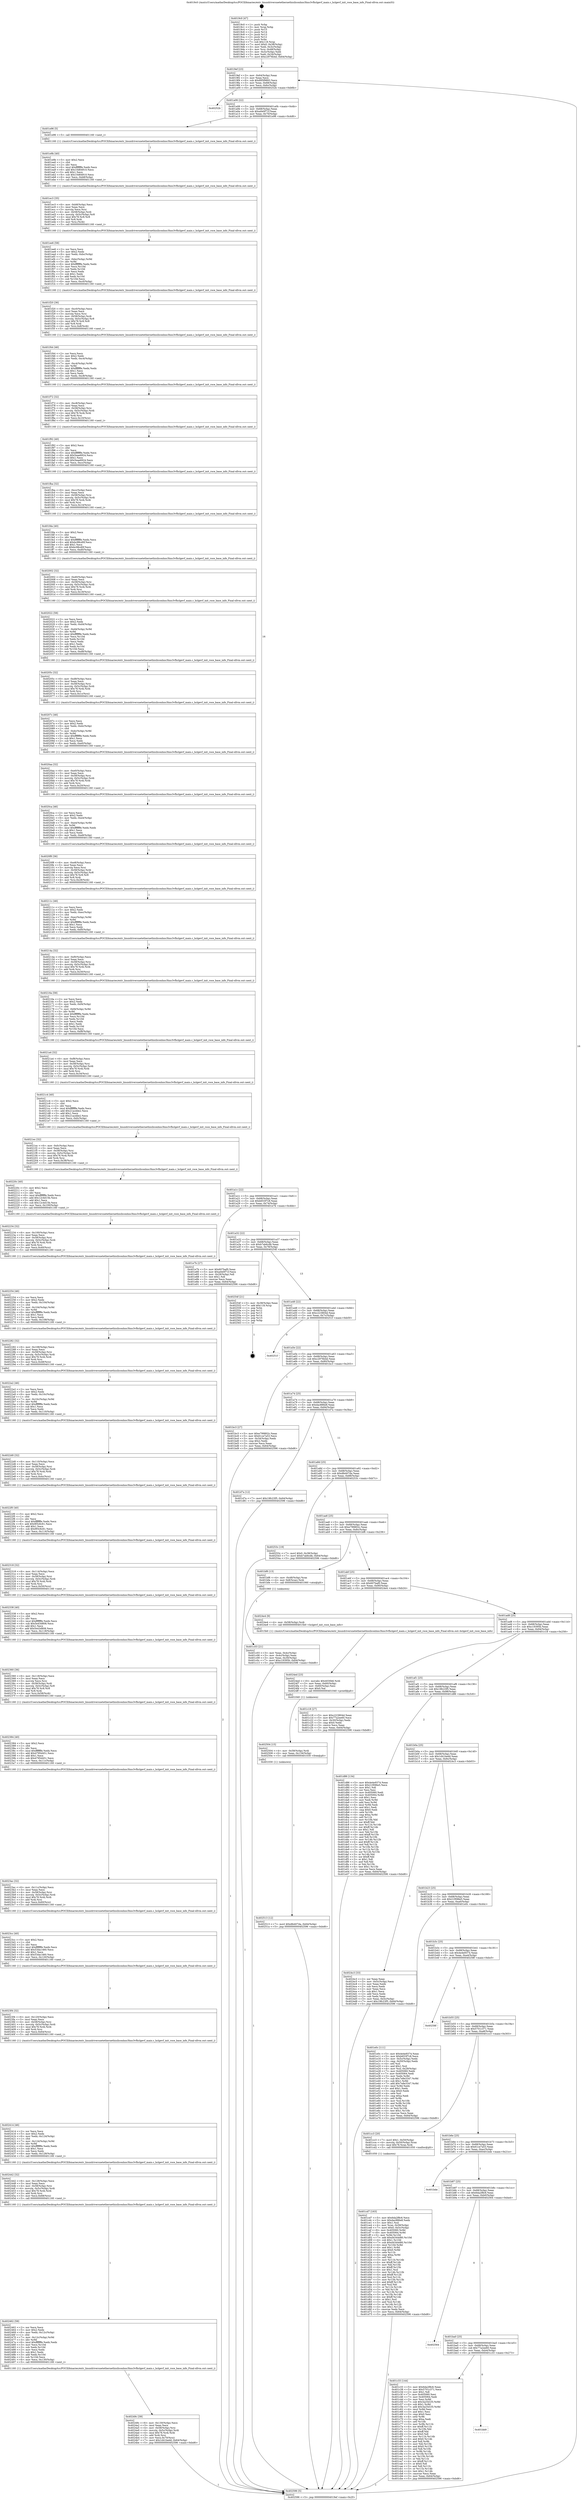 digraph "0x4019c0" {
  label = "0x4019c0 (/mnt/c/Users/mathe/Desktop/tcc/POCII/binaries/extr_linuxdriversnetethernethisiliconhns3hns3vfhclgevf_main.c_hclgevf_init_roce_base_info_Final-ollvm.out::main(0))"
  labelloc = "t"
  node[shape=record]

  Entry [label="",width=0.3,height=0.3,shape=circle,fillcolor=black,style=filled]
  "0x4019ef" [label="{
     0x4019ef [23]\l
     | [instrs]\l
     &nbsp;&nbsp;0x4019ef \<+3\>: mov -0x64(%rbp),%eax\l
     &nbsp;&nbsp;0x4019f2 \<+2\>: mov %eax,%ecx\l
     &nbsp;&nbsp;0x4019f4 \<+6\>: sub $0x895f9893,%ecx\l
     &nbsp;&nbsp;0x4019fa \<+3\>: mov %eax,-0x68(%rbp)\l
     &nbsp;&nbsp;0x4019fd \<+3\>: mov %ecx,-0x6c(%rbp)\l
     &nbsp;&nbsp;0x401a00 \<+6\>: je 000000000040252b \<main+0xb6b\>\l
  }"]
  "0x40252b" [label="{
     0x40252b\l
  }", style=dashed]
  "0x401a06" [label="{
     0x401a06 [22]\l
     | [instrs]\l
     &nbsp;&nbsp;0x401a06 \<+5\>: jmp 0000000000401a0b \<main+0x4b\>\l
     &nbsp;&nbsp;0x401a0b \<+3\>: mov -0x68(%rbp),%eax\l
     &nbsp;&nbsp;0x401a0e \<+5\>: sub $0xa0e0f71f,%eax\l
     &nbsp;&nbsp;0x401a13 \<+3\>: mov %eax,-0x70(%rbp)\l
     &nbsp;&nbsp;0x401a16 \<+6\>: je 0000000000401e96 \<main+0x4d6\>\l
  }"]
  Exit [label="",width=0.3,height=0.3,shape=circle,fillcolor=black,style=filled,peripheries=2]
  "0x401e96" [label="{
     0x401e96 [5]\l
     | [instrs]\l
     &nbsp;&nbsp;0x401e96 \<+5\>: call 0000000000401160 \<next_i\>\l
     | [calls]\l
     &nbsp;&nbsp;0x401160 \{1\} (/mnt/c/Users/mathe/Desktop/tcc/POCII/binaries/extr_linuxdriversnetethernethisiliconhns3hns3vfhclgevf_main.c_hclgevf_init_roce_base_info_Final-ollvm.out::next_i)\l
  }"]
  "0x401a1c" [label="{
     0x401a1c [22]\l
     | [instrs]\l
     &nbsp;&nbsp;0x401a1c \<+5\>: jmp 0000000000401a21 \<main+0x61\>\l
     &nbsp;&nbsp;0x401a21 \<+3\>: mov -0x68(%rbp),%eax\l
     &nbsp;&nbsp;0x401a24 \<+5\>: sub $0xb653f7c8,%eax\l
     &nbsp;&nbsp;0x401a29 \<+3\>: mov %eax,-0x74(%rbp)\l
     &nbsp;&nbsp;0x401a2c \<+6\>: je 0000000000401e7b \<main+0x4bb\>\l
  }"]
  "0x402513" [label="{
     0x402513 [12]\l
     | [instrs]\l
     &nbsp;&nbsp;0x402513 \<+7\>: movl $0xdfe407da,-0x64(%rbp)\l
     &nbsp;&nbsp;0x40251a \<+5\>: jmp 0000000000402596 \<main+0xbd6\>\l
  }"]
  "0x401e7b" [label="{
     0x401e7b [27]\l
     | [instrs]\l
     &nbsp;&nbsp;0x401e7b \<+5\>: mov $0x607baf0,%eax\l
     &nbsp;&nbsp;0x401e80 \<+5\>: mov $0xa0e0f71f,%ecx\l
     &nbsp;&nbsp;0x401e85 \<+3\>: mov -0x29(%rbp),%dl\l
     &nbsp;&nbsp;0x401e88 \<+3\>: test $0x1,%dl\l
     &nbsp;&nbsp;0x401e8b \<+3\>: cmovne %ecx,%eax\l
     &nbsp;&nbsp;0x401e8e \<+3\>: mov %eax,-0x64(%rbp)\l
     &nbsp;&nbsp;0x401e91 \<+5\>: jmp 0000000000402596 \<main+0xbd6\>\l
  }"]
  "0x401a32" [label="{
     0x401a32 [22]\l
     | [instrs]\l
     &nbsp;&nbsp;0x401a32 \<+5\>: jmp 0000000000401a37 \<main+0x77\>\l
     &nbsp;&nbsp;0x401a37 \<+3\>: mov -0x68(%rbp),%eax\l
     &nbsp;&nbsp;0x401a3a \<+5\>: sub $0xb7ab6cdb,%eax\l
     &nbsp;&nbsp;0x401a3f \<+3\>: mov %eax,-0x78(%rbp)\l
     &nbsp;&nbsp;0x401a42 \<+6\>: je 000000000040254f \<main+0xb8f\>\l
  }"]
  "0x402504" [label="{
     0x402504 [15]\l
     | [instrs]\l
     &nbsp;&nbsp;0x402504 \<+4\>: mov -0x58(%rbp),%rdi\l
     &nbsp;&nbsp;0x402508 \<+6\>: mov %eax,-0x134(%rbp)\l
     &nbsp;&nbsp;0x40250e \<+5\>: call 0000000000401030 \<free@plt\>\l
     | [calls]\l
     &nbsp;&nbsp;0x401030 \{1\} (unknown)\l
  }"]
  "0x40254f" [label="{
     0x40254f [21]\l
     | [instrs]\l
     &nbsp;&nbsp;0x40254f \<+3\>: mov -0x38(%rbp),%eax\l
     &nbsp;&nbsp;0x402552 \<+7\>: add $0x118,%rsp\l
     &nbsp;&nbsp;0x402559 \<+1\>: pop %rbx\l
     &nbsp;&nbsp;0x40255a \<+2\>: pop %r12\l
     &nbsp;&nbsp;0x40255c \<+2\>: pop %r13\l
     &nbsp;&nbsp;0x40255e \<+2\>: pop %r14\l
     &nbsp;&nbsp;0x402560 \<+2\>: pop %r15\l
     &nbsp;&nbsp;0x402562 \<+1\>: pop %rbp\l
     &nbsp;&nbsp;0x402563 \<+1\>: ret\l
  }"]
  "0x401a48" [label="{
     0x401a48 [22]\l
     | [instrs]\l
     &nbsp;&nbsp;0x401a48 \<+5\>: jmp 0000000000401a4d \<main+0x8d\>\l
     &nbsp;&nbsp;0x401a4d \<+3\>: mov -0x68(%rbp),%eax\l
     &nbsp;&nbsp;0x401a50 \<+5\>: sub $0xc223804d,%eax\l
     &nbsp;&nbsp;0x401a55 \<+3\>: mov %eax,-0x7c(%rbp)\l
     &nbsp;&nbsp;0x401a58 \<+6\>: je 000000000040251f \<main+0xb5f\>\l
  }"]
  "0x4024ed" [label="{
     0x4024ed [23]\l
     | [instrs]\l
     &nbsp;&nbsp;0x4024ed \<+10\>: movabs $0x4030b6,%rdi\l
     &nbsp;&nbsp;0x4024f7 \<+3\>: mov %eax,-0x60(%rbp)\l
     &nbsp;&nbsp;0x4024fa \<+3\>: mov -0x60(%rbp),%esi\l
     &nbsp;&nbsp;0x4024fd \<+2\>: mov $0x0,%al\l
     &nbsp;&nbsp;0x4024ff \<+5\>: call 0000000000401040 \<printf@plt\>\l
     | [calls]\l
     &nbsp;&nbsp;0x401040 \{1\} (unknown)\l
  }"]
  "0x40251f" [label="{
     0x40251f\l
  }", style=dashed]
  "0x401a5e" [label="{
     0x401a5e [22]\l
     | [instrs]\l
     &nbsp;&nbsp;0x401a5e \<+5\>: jmp 0000000000401a63 \<main+0xa3\>\l
     &nbsp;&nbsp;0x401a63 \<+3\>: mov -0x68(%rbp),%eax\l
     &nbsp;&nbsp;0x401a66 \<+5\>: sub $0xc2976b4d,%eax\l
     &nbsp;&nbsp;0x401a6b \<+3\>: mov %eax,-0x80(%rbp)\l
     &nbsp;&nbsp;0x401a6e \<+6\>: je 0000000000401bc3 \<main+0x203\>\l
  }"]
  "0x40249c" [label="{
     0x40249c [39]\l
     | [instrs]\l
     &nbsp;&nbsp;0x40249c \<+6\>: mov -0x130(%rbp),%ecx\l
     &nbsp;&nbsp;0x4024a2 \<+3\>: imul %eax,%ecx\l
     &nbsp;&nbsp;0x4024a5 \<+4\>: mov -0x58(%rbp),%rsi\l
     &nbsp;&nbsp;0x4024a9 \<+4\>: movslq -0x5c(%rbp),%rdi\l
     &nbsp;&nbsp;0x4024ad \<+4\>: imul $0x78,%rdi,%rdi\l
     &nbsp;&nbsp;0x4024b1 \<+3\>: add %rdi,%rsi\l
     &nbsp;&nbsp;0x4024b4 \<+3\>: mov %ecx,0x70(%rsi)\l
     &nbsp;&nbsp;0x4024b7 \<+7\>: movl $0x1d41bedd,-0x64(%rbp)\l
     &nbsp;&nbsp;0x4024be \<+5\>: jmp 0000000000402596 \<main+0xbd6\>\l
  }"]
  "0x401bc3" [label="{
     0x401bc3 [27]\l
     | [instrs]\l
     &nbsp;&nbsp;0x401bc3 \<+5\>: mov $0xe799802c,%eax\l
     &nbsp;&nbsp;0x401bc8 \<+5\>: mov $0x61ce7a53,%ecx\l
     &nbsp;&nbsp;0x401bcd \<+3\>: mov -0x34(%rbp),%edx\l
     &nbsp;&nbsp;0x401bd0 \<+3\>: cmp $0x2,%edx\l
     &nbsp;&nbsp;0x401bd3 \<+3\>: cmovne %ecx,%eax\l
     &nbsp;&nbsp;0x401bd6 \<+3\>: mov %eax,-0x64(%rbp)\l
     &nbsp;&nbsp;0x401bd9 \<+5\>: jmp 0000000000402596 \<main+0xbd6\>\l
  }"]
  "0x401a74" [label="{
     0x401a74 [25]\l
     | [instrs]\l
     &nbsp;&nbsp;0x401a74 \<+5\>: jmp 0000000000401a79 \<main+0xb9\>\l
     &nbsp;&nbsp;0x401a79 \<+3\>: mov -0x68(%rbp),%eax\l
     &nbsp;&nbsp;0x401a7c \<+5\>: sub $0xdac886e8,%eax\l
     &nbsp;&nbsp;0x401a81 \<+6\>: mov %eax,-0x84(%rbp)\l
     &nbsp;&nbsp;0x401a87 \<+6\>: je 0000000000401d7a \<main+0x3ba\>\l
  }"]
  "0x402596" [label="{
     0x402596 [5]\l
     | [instrs]\l
     &nbsp;&nbsp;0x402596 \<+5\>: jmp 00000000004019ef \<main+0x2f\>\l
  }"]
  "0x4019c0" [label="{
     0x4019c0 [47]\l
     | [instrs]\l
     &nbsp;&nbsp;0x4019c0 \<+1\>: push %rbp\l
     &nbsp;&nbsp;0x4019c1 \<+3\>: mov %rsp,%rbp\l
     &nbsp;&nbsp;0x4019c4 \<+2\>: push %r15\l
     &nbsp;&nbsp;0x4019c6 \<+2\>: push %r14\l
     &nbsp;&nbsp;0x4019c8 \<+2\>: push %r13\l
     &nbsp;&nbsp;0x4019ca \<+2\>: push %r12\l
     &nbsp;&nbsp;0x4019cc \<+1\>: push %rbx\l
     &nbsp;&nbsp;0x4019cd \<+7\>: sub $0x118,%rsp\l
     &nbsp;&nbsp;0x4019d4 \<+7\>: movl $0x0,-0x38(%rbp)\l
     &nbsp;&nbsp;0x4019db \<+3\>: mov %edi,-0x3c(%rbp)\l
     &nbsp;&nbsp;0x4019de \<+4\>: mov %rsi,-0x48(%rbp)\l
     &nbsp;&nbsp;0x4019e2 \<+3\>: mov -0x3c(%rbp),%edi\l
     &nbsp;&nbsp;0x4019e5 \<+3\>: mov %edi,-0x34(%rbp)\l
     &nbsp;&nbsp;0x4019e8 \<+7\>: movl $0xc2976b4d,-0x64(%rbp)\l
  }"]
  "0x402462" [label="{
     0x402462 [58]\l
     | [instrs]\l
     &nbsp;&nbsp;0x402462 \<+2\>: xor %ecx,%ecx\l
     &nbsp;&nbsp;0x402464 \<+5\>: mov $0x2,%edx\l
     &nbsp;&nbsp;0x402469 \<+6\>: mov %edx,-0x12c(%rbp)\l
     &nbsp;&nbsp;0x40246f \<+1\>: cltd\l
     &nbsp;&nbsp;0x402470 \<+7\>: mov -0x12c(%rbp),%r9d\l
     &nbsp;&nbsp;0x402477 \<+3\>: idiv %r9d\l
     &nbsp;&nbsp;0x40247a \<+6\>: imul $0xfffffffe,%edx,%edx\l
     &nbsp;&nbsp;0x402480 \<+3\>: mov %ecx,%r10d\l
     &nbsp;&nbsp;0x402483 \<+3\>: sub %edx,%r10d\l
     &nbsp;&nbsp;0x402486 \<+2\>: mov %ecx,%edx\l
     &nbsp;&nbsp;0x402488 \<+3\>: sub $0x1,%edx\l
     &nbsp;&nbsp;0x40248b \<+3\>: add %edx,%r10d\l
     &nbsp;&nbsp;0x40248e \<+3\>: sub %r10d,%ecx\l
     &nbsp;&nbsp;0x402491 \<+6\>: mov %ecx,-0x130(%rbp)\l
     &nbsp;&nbsp;0x402497 \<+5\>: call 0000000000401160 \<next_i\>\l
     | [calls]\l
     &nbsp;&nbsp;0x401160 \{1\} (/mnt/c/Users/mathe/Desktop/tcc/POCII/binaries/extr_linuxdriversnetethernethisiliconhns3hns3vfhclgevf_main.c_hclgevf_init_roce_base_info_Final-ollvm.out::next_i)\l
  }"]
  "0x401d7a" [label="{
     0x401d7a [12]\l
     | [instrs]\l
     &nbsp;&nbsp;0x401d7a \<+7\>: movl $0x19fc23f5,-0x64(%rbp)\l
     &nbsp;&nbsp;0x401d81 \<+5\>: jmp 0000000000402596 \<main+0xbd6\>\l
  }"]
  "0x401a8d" [label="{
     0x401a8d [25]\l
     | [instrs]\l
     &nbsp;&nbsp;0x401a8d \<+5\>: jmp 0000000000401a92 \<main+0xd2\>\l
     &nbsp;&nbsp;0x401a92 \<+3\>: mov -0x68(%rbp),%eax\l
     &nbsp;&nbsp;0x401a95 \<+5\>: sub $0xdfe407da,%eax\l
     &nbsp;&nbsp;0x401a9a \<+6\>: mov %eax,-0x88(%rbp)\l
     &nbsp;&nbsp;0x401aa0 \<+6\>: je 000000000040253c \<main+0xb7c\>\l
  }"]
  "0x402442" [label="{
     0x402442 [32]\l
     | [instrs]\l
     &nbsp;&nbsp;0x402442 \<+6\>: mov -0x128(%rbp),%ecx\l
     &nbsp;&nbsp;0x402448 \<+3\>: imul %eax,%ecx\l
     &nbsp;&nbsp;0x40244b \<+4\>: mov -0x58(%rbp),%rsi\l
     &nbsp;&nbsp;0x40244f \<+4\>: movslq -0x5c(%rbp),%rdi\l
     &nbsp;&nbsp;0x402453 \<+4\>: imul $0x78,%rdi,%rdi\l
     &nbsp;&nbsp;0x402457 \<+3\>: add %rdi,%rsi\l
     &nbsp;&nbsp;0x40245a \<+3\>: mov %ecx,0x68(%rsi)\l
     &nbsp;&nbsp;0x40245d \<+5\>: call 0000000000401160 \<next_i\>\l
     | [calls]\l
     &nbsp;&nbsp;0x401160 \{1\} (/mnt/c/Users/mathe/Desktop/tcc/POCII/binaries/extr_linuxdriversnetethernethisiliconhns3hns3vfhclgevf_main.c_hclgevf_init_roce_base_info_Final-ollvm.out::next_i)\l
  }"]
  "0x40253c" [label="{
     0x40253c [19]\l
     | [instrs]\l
     &nbsp;&nbsp;0x40253c \<+7\>: movl $0x0,-0x38(%rbp)\l
     &nbsp;&nbsp;0x402543 \<+7\>: movl $0xb7ab6cdb,-0x64(%rbp)\l
     &nbsp;&nbsp;0x40254a \<+5\>: jmp 0000000000402596 \<main+0xbd6\>\l
  }"]
  "0x401aa6" [label="{
     0x401aa6 [25]\l
     | [instrs]\l
     &nbsp;&nbsp;0x401aa6 \<+5\>: jmp 0000000000401aab \<main+0xeb\>\l
     &nbsp;&nbsp;0x401aab \<+3\>: mov -0x68(%rbp),%eax\l
     &nbsp;&nbsp;0x401aae \<+5\>: sub $0xe799802c,%eax\l
     &nbsp;&nbsp;0x401ab3 \<+6\>: mov %eax,-0x8c(%rbp)\l
     &nbsp;&nbsp;0x401ab9 \<+6\>: je 0000000000401bf6 \<main+0x236\>\l
  }"]
  "0x402414" [label="{
     0x402414 [46]\l
     | [instrs]\l
     &nbsp;&nbsp;0x402414 \<+2\>: xor %ecx,%ecx\l
     &nbsp;&nbsp;0x402416 \<+5\>: mov $0x2,%edx\l
     &nbsp;&nbsp;0x40241b \<+6\>: mov %edx,-0x124(%rbp)\l
     &nbsp;&nbsp;0x402421 \<+1\>: cltd\l
     &nbsp;&nbsp;0x402422 \<+7\>: mov -0x124(%rbp),%r9d\l
     &nbsp;&nbsp;0x402429 \<+3\>: idiv %r9d\l
     &nbsp;&nbsp;0x40242c \<+6\>: imul $0xfffffffe,%edx,%edx\l
     &nbsp;&nbsp;0x402432 \<+3\>: sub $0x1,%ecx\l
     &nbsp;&nbsp;0x402435 \<+2\>: sub %ecx,%edx\l
     &nbsp;&nbsp;0x402437 \<+6\>: mov %edx,-0x128(%rbp)\l
     &nbsp;&nbsp;0x40243d \<+5\>: call 0000000000401160 \<next_i\>\l
     | [calls]\l
     &nbsp;&nbsp;0x401160 \{1\} (/mnt/c/Users/mathe/Desktop/tcc/POCII/binaries/extr_linuxdriversnetethernethisiliconhns3hns3vfhclgevf_main.c_hclgevf_init_roce_base_info_Final-ollvm.out::next_i)\l
  }"]
  "0x401bf6" [label="{
     0x401bf6 [13]\l
     | [instrs]\l
     &nbsp;&nbsp;0x401bf6 \<+4\>: mov -0x48(%rbp),%rax\l
     &nbsp;&nbsp;0x401bfa \<+4\>: mov 0x8(%rax),%rdi\l
     &nbsp;&nbsp;0x401bfe \<+5\>: call 0000000000401060 \<atoi@plt\>\l
     | [calls]\l
     &nbsp;&nbsp;0x401060 \{1\} (unknown)\l
  }"]
  "0x401abf" [label="{
     0x401abf [25]\l
     | [instrs]\l
     &nbsp;&nbsp;0x401abf \<+5\>: jmp 0000000000401ac4 \<main+0x104\>\l
     &nbsp;&nbsp;0x401ac4 \<+3\>: mov -0x68(%rbp),%eax\l
     &nbsp;&nbsp;0x401ac7 \<+5\>: sub $0x607baf0,%eax\l
     &nbsp;&nbsp;0x401acc \<+6\>: mov %eax,-0x90(%rbp)\l
     &nbsp;&nbsp;0x401ad2 \<+6\>: je 00000000004024e4 \<main+0xb24\>\l
  }"]
  "0x401c03" [label="{
     0x401c03 [21]\l
     | [instrs]\l
     &nbsp;&nbsp;0x401c03 \<+3\>: mov %eax,-0x4c(%rbp)\l
     &nbsp;&nbsp;0x401c06 \<+3\>: mov -0x4c(%rbp),%eax\l
     &nbsp;&nbsp;0x401c09 \<+3\>: mov %eax,-0x30(%rbp)\l
     &nbsp;&nbsp;0x401c0c \<+7\>: movl $0xc19395b,-0x64(%rbp)\l
     &nbsp;&nbsp;0x401c13 \<+5\>: jmp 0000000000402596 \<main+0xbd6\>\l
  }"]
  "0x4023f4" [label="{
     0x4023f4 [32]\l
     | [instrs]\l
     &nbsp;&nbsp;0x4023f4 \<+6\>: mov -0x120(%rbp),%ecx\l
     &nbsp;&nbsp;0x4023fa \<+3\>: imul %eax,%ecx\l
     &nbsp;&nbsp;0x4023fd \<+4\>: mov -0x58(%rbp),%rsi\l
     &nbsp;&nbsp;0x402401 \<+4\>: movslq -0x5c(%rbp),%rdi\l
     &nbsp;&nbsp;0x402405 \<+4\>: imul $0x78,%rdi,%rdi\l
     &nbsp;&nbsp;0x402409 \<+3\>: add %rdi,%rsi\l
     &nbsp;&nbsp;0x40240c \<+3\>: mov %ecx,0x64(%rsi)\l
     &nbsp;&nbsp;0x40240f \<+5\>: call 0000000000401160 \<next_i\>\l
     | [calls]\l
     &nbsp;&nbsp;0x401160 \{1\} (/mnt/c/Users/mathe/Desktop/tcc/POCII/binaries/extr_linuxdriversnetethernethisiliconhns3hns3vfhclgevf_main.c_hclgevf_init_roce_base_info_Final-ollvm.out::next_i)\l
  }"]
  "0x4024e4" [label="{
     0x4024e4 [9]\l
     | [instrs]\l
     &nbsp;&nbsp;0x4024e4 \<+4\>: mov -0x58(%rbp),%rdi\l
     &nbsp;&nbsp;0x4024e8 \<+5\>: call 00000000004015b0 \<hclgevf_init_roce_base_info\>\l
     | [calls]\l
     &nbsp;&nbsp;0x4015b0 \{1\} (/mnt/c/Users/mathe/Desktop/tcc/POCII/binaries/extr_linuxdriversnetethernethisiliconhns3hns3vfhclgevf_main.c_hclgevf_init_roce_base_info_Final-ollvm.out::hclgevf_init_roce_base_info)\l
  }"]
  "0x401ad8" [label="{
     0x401ad8 [25]\l
     | [instrs]\l
     &nbsp;&nbsp;0x401ad8 \<+5\>: jmp 0000000000401add \<main+0x11d\>\l
     &nbsp;&nbsp;0x401add \<+3\>: mov -0x68(%rbp),%eax\l
     &nbsp;&nbsp;0x401ae0 \<+5\>: sub $0xc19395b,%eax\l
     &nbsp;&nbsp;0x401ae5 \<+6\>: mov %eax,-0x94(%rbp)\l
     &nbsp;&nbsp;0x401aeb \<+6\>: je 0000000000401c18 \<main+0x258\>\l
  }"]
  "0x4023cc" [label="{
     0x4023cc [40]\l
     | [instrs]\l
     &nbsp;&nbsp;0x4023cc \<+5\>: mov $0x2,%ecx\l
     &nbsp;&nbsp;0x4023d1 \<+1\>: cltd\l
     &nbsp;&nbsp;0x4023d2 \<+2\>: idiv %ecx\l
     &nbsp;&nbsp;0x4023d4 \<+6\>: imul $0xfffffffe,%edx,%ecx\l
     &nbsp;&nbsp;0x4023da \<+6\>: add $0x53da1460,%ecx\l
     &nbsp;&nbsp;0x4023e0 \<+3\>: add $0x1,%ecx\l
     &nbsp;&nbsp;0x4023e3 \<+6\>: sub $0x53da1460,%ecx\l
     &nbsp;&nbsp;0x4023e9 \<+6\>: mov %ecx,-0x120(%rbp)\l
     &nbsp;&nbsp;0x4023ef \<+5\>: call 0000000000401160 \<next_i\>\l
     | [calls]\l
     &nbsp;&nbsp;0x401160 \{1\} (/mnt/c/Users/mathe/Desktop/tcc/POCII/binaries/extr_linuxdriversnetethernethisiliconhns3hns3vfhclgevf_main.c_hclgevf_init_roce_base_info_Final-ollvm.out::next_i)\l
  }"]
  "0x401c18" [label="{
     0x401c18 [27]\l
     | [instrs]\l
     &nbsp;&nbsp;0x401c18 \<+5\>: mov $0xc223804d,%eax\l
     &nbsp;&nbsp;0x401c1d \<+5\>: mov $0x77a2ee60,%ecx\l
     &nbsp;&nbsp;0x401c22 \<+3\>: mov -0x30(%rbp),%edx\l
     &nbsp;&nbsp;0x401c25 \<+3\>: cmp $0x0,%edx\l
     &nbsp;&nbsp;0x401c28 \<+3\>: cmove %ecx,%eax\l
     &nbsp;&nbsp;0x401c2b \<+3\>: mov %eax,-0x64(%rbp)\l
     &nbsp;&nbsp;0x401c2e \<+5\>: jmp 0000000000402596 \<main+0xbd6\>\l
  }"]
  "0x401af1" [label="{
     0x401af1 [25]\l
     | [instrs]\l
     &nbsp;&nbsp;0x401af1 \<+5\>: jmp 0000000000401af6 \<main+0x136\>\l
     &nbsp;&nbsp;0x401af6 \<+3\>: mov -0x68(%rbp),%eax\l
     &nbsp;&nbsp;0x401af9 \<+5\>: sub $0x19fc23f5,%eax\l
     &nbsp;&nbsp;0x401afe \<+6\>: mov %eax,-0x98(%rbp)\l
     &nbsp;&nbsp;0x401b04 \<+6\>: je 0000000000401d86 \<main+0x3c6\>\l
  }"]
  "0x4023ac" [label="{
     0x4023ac [32]\l
     | [instrs]\l
     &nbsp;&nbsp;0x4023ac \<+6\>: mov -0x11c(%rbp),%ecx\l
     &nbsp;&nbsp;0x4023b2 \<+3\>: imul %eax,%ecx\l
     &nbsp;&nbsp;0x4023b5 \<+4\>: mov -0x58(%rbp),%rsi\l
     &nbsp;&nbsp;0x4023b9 \<+4\>: movslq -0x5c(%rbp),%rdi\l
     &nbsp;&nbsp;0x4023bd \<+4\>: imul $0x78,%rdi,%rdi\l
     &nbsp;&nbsp;0x4023c1 \<+3\>: add %rdi,%rsi\l
     &nbsp;&nbsp;0x4023c4 \<+3\>: mov %ecx,0x60(%rsi)\l
     &nbsp;&nbsp;0x4023c7 \<+5\>: call 0000000000401160 \<next_i\>\l
     | [calls]\l
     &nbsp;&nbsp;0x401160 \{1\} (/mnt/c/Users/mathe/Desktop/tcc/POCII/binaries/extr_linuxdriversnetethernethisiliconhns3hns3vfhclgevf_main.c_hclgevf_init_roce_base_info_Final-ollvm.out::next_i)\l
  }"]
  "0x401d86" [label="{
     0x401d86 [134]\l
     | [instrs]\l
     &nbsp;&nbsp;0x401d86 \<+5\>: mov $0x4e4e9374,%eax\l
     &nbsp;&nbsp;0x401d8b \<+5\>: mov $0x21f096e5,%ecx\l
     &nbsp;&nbsp;0x401d90 \<+2\>: mov $0x1,%dl\l
     &nbsp;&nbsp;0x401d92 \<+2\>: xor %esi,%esi\l
     &nbsp;&nbsp;0x401d94 \<+7\>: mov 0x405060,%edi\l
     &nbsp;&nbsp;0x401d9b \<+8\>: mov 0x405064,%r8d\l
     &nbsp;&nbsp;0x401da3 \<+3\>: sub $0x1,%esi\l
     &nbsp;&nbsp;0x401da6 \<+3\>: mov %edi,%r9d\l
     &nbsp;&nbsp;0x401da9 \<+3\>: add %esi,%r9d\l
     &nbsp;&nbsp;0x401dac \<+4\>: imul %r9d,%edi\l
     &nbsp;&nbsp;0x401db0 \<+3\>: and $0x1,%edi\l
     &nbsp;&nbsp;0x401db3 \<+3\>: cmp $0x0,%edi\l
     &nbsp;&nbsp;0x401db6 \<+4\>: sete %r10b\l
     &nbsp;&nbsp;0x401dba \<+4\>: cmp $0xa,%r8d\l
     &nbsp;&nbsp;0x401dbe \<+4\>: setl %r11b\l
     &nbsp;&nbsp;0x401dc2 \<+3\>: mov %r10b,%bl\l
     &nbsp;&nbsp;0x401dc5 \<+3\>: xor $0xff,%bl\l
     &nbsp;&nbsp;0x401dc8 \<+3\>: mov %r11b,%r14b\l
     &nbsp;&nbsp;0x401dcb \<+4\>: xor $0xff,%r14b\l
     &nbsp;&nbsp;0x401dcf \<+3\>: xor $0x1,%dl\l
     &nbsp;&nbsp;0x401dd2 \<+3\>: mov %bl,%r15b\l
     &nbsp;&nbsp;0x401dd5 \<+4\>: and $0xff,%r15b\l
     &nbsp;&nbsp;0x401dd9 \<+3\>: and %dl,%r10b\l
     &nbsp;&nbsp;0x401ddc \<+3\>: mov %r14b,%r12b\l
     &nbsp;&nbsp;0x401ddf \<+4\>: and $0xff,%r12b\l
     &nbsp;&nbsp;0x401de3 \<+3\>: and %dl,%r11b\l
     &nbsp;&nbsp;0x401de6 \<+3\>: or %r10b,%r15b\l
     &nbsp;&nbsp;0x401de9 \<+3\>: or %r11b,%r12b\l
     &nbsp;&nbsp;0x401dec \<+3\>: xor %r12b,%r15b\l
     &nbsp;&nbsp;0x401def \<+3\>: or %r14b,%bl\l
     &nbsp;&nbsp;0x401df2 \<+3\>: xor $0xff,%bl\l
     &nbsp;&nbsp;0x401df5 \<+3\>: or $0x1,%dl\l
     &nbsp;&nbsp;0x401df8 \<+2\>: and %dl,%bl\l
     &nbsp;&nbsp;0x401dfa \<+3\>: or %bl,%r15b\l
     &nbsp;&nbsp;0x401dfd \<+4\>: test $0x1,%r15b\l
     &nbsp;&nbsp;0x401e01 \<+3\>: cmovne %ecx,%eax\l
     &nbsp;&nbsp;0x401e04 \<+3\>: mov %eax,-0x64(%rbp)\l
     &nbsp;&nbsp;0x401e07 \<+5\>: jmp 0000000000402596 \<main+0xbd6\>\l
  }"]
  "0x401b0a" [label="{
     0x401b0a [25]\l
     | [instrs]\l
     &nbsp;&nbsp;0x401b0a \<+5\>: jmp 0000000000401b0f \<main+0x14f\>\l
     &nbsp;&nbsp;0x401b0f \<+3\>: mov -0x68(%rbp),%eax\l
     &nbsp;&nbsp;0x401b12 \<+5\>: sub $0x1d41bedd,%eax\l
     &nbsp;&nbsp;0x401b17 \<+6\>: mov %eax,-0x9c(%rbp)\l
     &nbsp;&nbsp;0x401b1d \<+6\>: je 00000000004024c3 \<main+0xb03\>\l
  }"]
  "0x402384" [label="{
     0x402384 [40]\l
     | [instrs]\l
     &nbsp;&nbsp;0x402384 \<+5\>: mov $0x2,%ecx\l
     &nbsp;&nbsp;0x402389 \<+1\>: cltd\l
     &nbsp;&nbsp;0x40238a \<+2\>: idiv %ecx\l
     &nbsp;&nbsp;0x40238c \<+6\>: imul $0xfffffffe,%edx,%ecx\l
     &nbsp;&nbsp;0x402392 \<+6\>: add $0x4795d451,%ecx\l
     &nbsp;&nbsp;0x402398 \<+3\>: add $0x1,%ecx\l
     &nbsp;&nbsp;0x40239b \<+6\>: sub $0x4795d451,%ecx\l
     &nbsp;&nbsp;0x4023a1 \<+6\>: mov %ecx,-0x11c(%rbp)\l
     &nbsp;&nbsp;0x4023a7 \<+5\>: call 0000000000401160 \<next_i\>\l
     | [calls]\l
     &nbsp;&nbsp;0x401160 \{1\} (/mnt/c/Users/mathe/Desktop/tcc/POCII/binaries/extr_linuxdriversnetethernethisiliconhns3hns3vfhclgevf_main.c_hclgevf_init_roce_base_info_Final-ollvm.out::next_i)\l
  }"]
  "0x4024c3" [label="{
     0x4024c3 [33]\l
     | [instrs]\l
     &nbsp;&nbsp;0x4024c3 \<+2\>: xor %eax,%eax\l
     &nbsp;&nbsp;0x4024c5 \<+3\>: mov -0x5c(%rbp),%ecx\l
     &nbsp;&nbsp;0x4024c8 \<+2\>: mov %eax,%edx\l
     &nbsp;&nbsp;0x4024ca \<+2\>: sub %ecx,%edx\l
     &nbsp;&nbsp;0x4024cc \<+2\>: mov %eax,%ecx\l
     &nbsp;&nbsp;0x4024ce \<+3\>: sub $0x1,%ecx\l
     &nbsp;&nbsp;0x4024d1 \<+2\>: add %ecx,%edx\l
     &nbsp;&nbsp;0x4024d3 \<+2\>: sub %edx,%eax\l
     &nbsp;&nbsp;0x4024d5 \<+3\>: mov %eax,-0x5c(%rbp)\l
     &nbsp;&nbsp;0x4024d8 \<+7\>: movl $0x19fc23f5,-0x64(%rbp)\l
     &nbsp;&nbsp;0x4024df \<+5\>: jmp 0000000000402596 \<main+0xbd6\>\l
  }"]
  "0x401b23" [label="{
     0x401b23 [25]\l
     | [instrs]\l
     &nbsp;&nbsp;0x401b23 \<+5\>: jmp 0000000000401b28 \<main+0x168\>\l
     &nbsp;&nbsp;0x401b28 \<+3\>: mov -0x68(%rbp),%eax\l
     &nbsp;&nbsp;0x401b2b \<+5\>: sub $0x21f096e5,%eax\l
     &nbsp;&nbsp;0x401b30 \<+6\>: mov %eax,-0xa0(%rbp)\l
     &nbsp;&nbsp;0x401b36 \<+6\>: je 0000000000401e0c \<main+0x44c\>\l
  }"]
  "0x402360" [label="{
     0x402360 [36]\l
     | [instrs]\l
     &nbsp;&nbsp;0x402360 \<+6\>: mov -0x118(%rbp),%ecx\l
     &nbsp;&nbsp;0x402366 \<+3\>: imul %eax,%ecx\l
     &nbsp;&nbsp;0x402369 \<+3\>: movslq %ecx,%rsi\l
     &nbsp;&nbsp;0x40236c \<+4\>: mov -0x58(%rbp),%rdi\l
     &nbsp;&nbsp;0x402370 \<+4\>: movslq -0x5c(%rbp),%r8\l
     &nbsp;&nbsp;0x402374 \<+4\>: imul $0x78,%r8,%r8\l
     &nbsp;&nbsp;0x402378 \<+3\>: add %r8,%rdi\l
     &nbsp;&nbsp;0x40237b \<+4\>: mov %rsi,0x58(%rdi)\l
     &nbsp;&nbsp;0x40237f \<+5\>: call 0000000000401160 \<next_i\>\l
     | [calls]\l
     &nbsp;&nbsp;0x401160 \{1\} (/mnt/c/Users/mathe/Desktop/tcc/POCII/binaries/extr_linuxdriversnetethernethisiliconhns3hns3vfhclgevf_main.c_hclgevf_init_roce_base_info_Final-ollvm.out::next_i)\l
  }"]
  "0x401e0c" [label="{
     0x401e0c [111]\l
     | [instrs]\l
     &nbsp;&nbsp;0x401e0c \<+5\>: mov $0x4e4e9374,%eax\l
     &nbsp;&nbsp;0x401e11 \<+5\>: mov $0xb653f7c8,%ecx\l
     &nbsp;&nbsp;0x401e16 \<+3\>: mov -0x5c(%rbp),%edx\l
     &nbsp;&nbsp;0x401e19 \<+3\>: cmp -0x50(%rbp),%edx\l
     &nbsp;&nbsp;0x401e1c \<+4\>: setl %sil\l
     &nbsp;&nbsp;0x401e20 \<+4\>: and $0x1,%sil\l
     &nbsp;&nbsp;0x401e24 \<+4\>: mov %sil,-0x29(%rbp)\l
     &nbsp;&nbsp;0x401e28 \<+7\>: mov 0x405060,%edx\l
     &nbsp;&nbsp;0x401e2f \<+7\>: mov 0x405064,%edi\l
     &nbsp;&nbsp;0x401e36 \<+3\>: mov %edx,%r8d\l
     &nbsp;&nbsp;0x401e39 \<+7\>: sub $0x7e8e3347,%r8d\l
     &nbsp;&nbsp;0x401e40 \<+4\>: sub $0x1,%r8d\l
     &nbsp;&nbsp;0x401e44 \<+7\>: add $0x7e8e3347,%r8d\l
     &nbsp;&nbsp;0x401e4b \<+4\>: imul %r8d,%edx\l
     &nbsp;&nbsp;0x401e4f \<+3\>: and $0x1,%edx\l
     &nbsp;&nbsp;0x401e52 \<+3\>: cmp $0x0,%edx\l
     &nbsp;&nbsp;0x401e55 \<+4\>: sete %sil\l
     &nbsp;&nbsp;0x401e59 \<+3\>: cmp $0xa,%edi\l
     &nbsp;&nbsp;0x401e5c \<+4\>: setl %r9b\l
     &nbsp;&nbsp;0x401e60 \<+3\>: mov %sil,%r10b\l
     &nbsp;&nbsp;0x401e63 \<+3\>: and %r9b,%r10b\l
     &nbsp;&nbsp;0x401e66 \<+3\>: xor %r9b,%sil\l
     &nbsp;&nbsp;0x401e69 \<+3\>: or %sil,%r10b\l
     &nbsp;&nbsp;0x401e6c \<+4\>: test $0x1,%r10b\l
     &nbsp;&nbsp;0x401e70 \<+3\>: cmovne %ecx,%eax\l
     &nbsp;&nbsp;0x401e73 \<+3\>: mov %eax,-0x64(%rbp)\l
     &nbsp;&nbsp;0x401e76 \<+5\>: jmp 0000000000402596 \<main+0xbd6\>\l
  }"]
  "0x401b3c" [label="{
     0x401b3c [25]\l
     | [instrs]\l
     &nbsp;&nbsp;0x401b3c \<+5\>: jmp 0000000000401b41 \<main+0x181\>\l
     &nbsp;&nbsp;0x401b41 \<+3\>: mov -0x68(%rbp),%eax\l
     &nbsp;&nbsp;0x401b44 \<+5\>: sub $0x4e4e9374,%eax\l
     &nbsp;&nbsp;0x401b49 \<+6\>: mov %eax,-0xa4(%rbp)\l
     &nbsp;&nbsp;0x401b4f \<+6\>: je 000000000040258f \<main+0xbcf\>\l
  }"]
  "0x402338" [label="{
     0x402338 [40]\l
     | [instrs]\l
     &nbsp;&nbsp;0x402338 \<+5\>: mov $0x2,%ecx\l
     &nbsp;&nbsp;0x40233d \<+1\>: cltd\l
     &nbsp;&nbsp;0x40233e \<+2\>: idiv %ecx\l
     &nbsp;&nbsp;0x402340 \<+6\>: imul $0xfffffffe,%edx,%ecx\l
     &nbsp;&nbsp;0x402346 \<+6\>: sub $0x5e43d808,%ecx\l
     &nbsp;&nbsp;0x40234c \<+3\>: add $0x1,%ecx\l
     &nbsp;&nbsp;0x40234f \<+6\>: add $0x5e43d808,%ecx\l
     &nbsp;&nbsp;0x402355 \<+6\>: mov %ecx,-0x118(%rbp)\l
     &nbsp;&nbsp;0x40235b \<+5\>: call 0000000000401160 \<next_i\>\l
     | [calls]\l
     &nbsp;&nbsp;0x401160 \{1\} (/mnt/c/Users/mathe/Desktop/tcc/POCII/binaries/extr_linuxdriversnetethernethisiliconhns3hns3vfhclgevf_main.c_hclgevf_init_roce_base_info_Final-ollvm.out::next_i)\l
  }"]
  "0x40258f" [label="{
     0x40258f\l
  }", style=dashed]
  "0x401b55" [label="{
     0x401b55 [25]\l
     | [instrs]\l
     &nbsp;&nbsp;0x401b55 \<+5\>: jmp 0000000000401b5a \<main+0x19a\>\l
     &nbsp;&nbsp;0x401b5a \<+3\>: mov -0x68(%rbp),%eax\l
     &nbsp;&nbsp;0x401b5d \<+5\>: sub $0x5701c371,%eax\l
     &nbsp;&nbsp;0x401b62 \<+6\>: mov %eax,-0xa8(%rbp)\l
     &nbsp;&nbsp;0x401b68 \<+6\>: je 0000000000401cc3 \<main+0x303\>\l
  }"]
  "0x402318" [label="{
     0x402318 [32]\l
     | [instrs]\l
     &nbsp;&nbsp;0x402318 \<+6\>: mov -0x114(%rbp),%ecx\l
     &nbsp;&nbsp;0x40231e \<+3\>: imul %eax,%ecx\l
     &nbsp;&nbsp;0x402321 \<+4\>: mov -0x58(%rbp),%rsi\l
     &nbsp;&nbsp;0x402325 \<+4\>: movslq -0x5c(%rbp),%rdi\l
     &nbsp;&nbsp;0x402329 \<+4\>: imul $0x78,%rdi,%rdi\l
     &nbsp;&nbsp;0x40232d \<+3\>: add %rdi,%rsi\l
     &nbsp;&nbsp;0x402330 \<+3\>: mov %ecx,0x50(%rsi)\l
     &nbsp;&nbsp;0x402333 \<+5\>: call 0000000000401160 \<next_i\>\l
     | [calls]\l
     &nbsp;&nbsp;0x401160 \{1\} (/mnt/c/Users/mathe/Desktop/tcc/POCII/binaries/extr_linuxdriversnetethernethisiliconhns3hns3vfhclgevf_main.c_hclgevf_init_roce_base_info_Final-ollvm.out::next_i)\l
  }"]
  "0x401cc3" [label="{
     0x401cc3 [20]\l
     | [instrs]\l
     &nbsp;&nbsp;0x401cc3 \<+7\>: movl $0x1,-0x50(%rbp)\l
     &nbsp;&nbsp;0x401cca \<+4\>: movslq -0x50(%rbp),%rax\l
     &nbsp;&nbsp;0x401cce \<+4\>: imul $0x78,%rax,%rdi\l
     &nbsp;&nbsp;0x401cd2 \<+5\>: call 0000000000401050 \<malloc@plt\>\l
     | [calls]\l
     &nbsp;&nbsp;0x401050 \{1\} (unknown)\l
  }"]
  "0x401b6e" [label="{
     0x401b6e [25]\l
     | [instrs]\l
     &nbsp;&nbsp;0x401b6e \<+5\>: jmp 0000000000401b73 \<main+0x1b3\>\l
     &nbsp;&nbsp;0x401b73 \<+3\>: mov -0x68(%rbp),%eax\l
     &nbsp;&nbsp;0x401b76 \<+5\>: sub $0x61ce7a53,%eax\l
     &nbsp;&nbsp;0x401b7b \<+6\>: mov %eax,-0xac(%rbp)\l
     &nbsp;&nbsp;0x401b81 \<+6\>: je 0000000000401bde \<main+0x21e\>\l
  }"]
  "0x4022f0" [label="{
     0x4022f0 [40]\l
     | [instrs]\l
     &nbsp;&nbsp;0x4022f0 \<+5\>: mov $0x2,%ecx\l
     &nbsp;&nbsp;0x4022f5 \<+1\>: cltd\l
     &nbsp;&nbsp;0x4022f6 \<+2\>: idiv %ecx\l
     &nbsp;&nbsp;0x4022f8 \<+6\>: imul $0xfffffffe,%edx,%ecx\l
     &nbsp;&nbsp;0x4022fe \<+6\>: add $0x9f3c6c61,%ecx\l
     &nbsp;&nbsp;0x402304 \<+3\>: add $0x1,%ecx\l
     &nbsp;&nbsp;0x402307 \<+6\>: sub $0x9f3c6c61,%ecx\l
     &nbsp;&nbsp;0x40230d \<+6\>: mov %ecx,-0x114(%rbp)\l
     &nbsp;&nbsp;0x402313 \<+5\>: call 0000000000401160 \<next_i\>\l
     | [calls]\l
     &nbsp;&nbsp;0x401160 \{1\} (/mnt/c/Users/mathe/Desktop/tcc/POCII/binaries/extr_linuxdriversnetethernethisiliconhns3hns3vfhclgevf_main.c_hclgevf_init_roce_base_info_Final-ollvm.out::next_i)\l
  }"]
  "0x401bde" [label="{
     0x401bde\l
  }", style=dashed]
  "0x401b87" [label="{
     0x401b87 [25]\l
     | [instrs]\l
     &nbsp;&nbsp;0x401b87 \<+5\>: jmp 0000000000401b8c \<main+0x1cc\>\l
     &nbsp;&nbsp;0x401b8c \<+3\>: mov -0x68(%rbp),%eax\l
     &nbsp;&nbsp;0x401b8f \<+5\>: sub $0x6da2f8c6,%eax\l
     &nbsp;&nbsp;0x401b94 \<+6\>: mov %eax,-0xb0(%rbp)\l
     &nbsp;&nbsp;0x401b9a \<+6\>: je 0000000000402564 \<main+0xba4\>\l
  }"]
  "0x4022d0" [label="{
     0x4022d0 [32]\l
     | [instrs]\l
     &nbsp;&nbsp;0x4022d0 \<+6\>: mov -0x110(%rbp),%ecx\l
     &nbsp;&nbsp;0x4022d6 \<+3\>: imul %eax,%ecx\l
     &nbsp;&nbsp;0x4022d9 \<+4\>: mov -0x58(%rbp),%rsi\l
     &nbsp;&nbsp;0x4022dd \<+4\>: movslq -0x5c(%rbp),%rdi\l
     &nbsp;&nbsp;0x4022e1 \<+4\>: imul $0x78,%rdi,%rdi\l
     &nbsp;&nbsp;0x4022e5 \<+3\>: add %rdi,%rsi\l
     &nbsp;&nbsp;0x4022e8 \<+3\>: mov %ecx,0x4c(%rsi)\l
     &nbsp;&nbsp;0x4022eb \<+5\>: call 0000000000401160 \<next_i\>\l
     | [calls]\l
     &nbsp;&nbsp;0x401160 \{1\} (/mnt/c/Users/mathe/Desktop/tcc/POCII/binaries/extr_linuxdriversnetethernethisiliconhns3hns3vfhclgevf_main.c_hclgevf_init_roce_base_info_Final-ollvm.out::next_i)\l
  }"]
  "0x402564" [label="{
     0x402564\l
  }", style=dashed]
  "0x401ba0" [label="{
     0x401ba0 [25]\l
     | [instrs]\l
     &nbsp;&nbsp;0x401ba0 \<+5\>: jmp 0000000000401ba5 \<main+0x1e5\>\l
     &nbsp;&nbsp;0x401ba5 \<+3\>: mov -0x68(%rbp),%eax\l
     &nbsp;&nbsp;0x401ba8 \<+5\>: sub $0x77a2ee60,%eax\l
     &nbsp;&nbsp;0x401bad \<+6\>: mov %eax,-0xb4(%rbp)\l
     &nbsp;&nbsp;0x401bb3 \<+6\>: je 0000000000401c33 \<main+0x273\>\l
  }"]
  "0x4022a2" [label="{
     0x4022a2 [46]\l
     | [instrs]\l
     &nbsp;&nbsp;0x4022a2 \<+2\>: xor %ecx,%ecx\l
     &nbsp;&nbsp;0x4022a4 \<+5\>: mov $0x2,%edx\l
     &nbsp;&nbsp;0x4022a9 \<+6\>: mov %edx,-0x10c(%rbp)\l
     &nbsp;&nbsp;0x4022af \<+1\>: cltd\l
     &nbsp;&nbsp;0x4022b0 \<+7\>: mov -0x10c(%rbp),%r9d\l
     &nbsp;&nbsp;0x4022b7 \<+3\>: idiv %r9d\l
     &nbsp;&nbsp;0x4022ba \<+6\>: imul $0xfffffffe,%edx,%edx\l
     &nbsp;&nbsp;0x4022c0 \<+3\>: sub $0x1,%ecx\l
     &nbsp;&nbsp;0x4022c3 \<+2\>: sub %ecx,%edx\l
     &nbsp;&nbsp;0x4022c5 \<+6\>: mov %edx,-0x110(%rbp)\l
     &nbsp;&nbsp;0x4022cb \<+5\>: call 0000000000401160 \<next_i\>\l
     | [calls]\l
     &nbsp;&nbsp;0x401160 \{1\} (/mnt/c/Users/mathe/Desktop/tcc/POCII/binaries/extr_linuxdriversnetethernethisiliconhns3hns3vfhclgevf_main.c_hclgevf_init_roce_base_info_Final-ollvm.out::next_i)\l
  }"]
  "0x401c33" [label="{
     0x401c33 [144]\l
     | [instrs]\l
     &nbsp;&nbsp;0x401c33 \<+5\>: mov $0x6da2f8c6,%eax\l
     &nbsp;&nbsp;0x401c38 \<+5\>: mov $0x5701c371,%ecx\l
     &nbsp;&nbsp;0x401c3d \<+2\>: mov $0x1,%dl\l
     &nbsp;&nbsp;0x401c3f \<+7\>: mov 0x405060,%esi\l
     &nbsp;&nbsp;0x401c46 \<+7\>: mov 0x405064,%edi\l
     &nbsp;&nbsp;0x401c4d \<+3\>: mov %esi,%r8d\l
     &nbsp;&nbsp;0x401c50 \<+7\>: sub $0x3a25d1f3,%r8d\l
     &nbsp;&nbsp;0x401c57 \<+4\>: sub $0x1,%r8d\l
     &nbsp;&nbsp;0x401c5b \<+7\>: add $0x3a25d1f3,%r8d\l
     &nbsp;&nbsp;0x401c62 \<+4\>: imul %r8d,%esi\l
     &nbsp;&nbsp;0x401c66 \<+3\>: and $0x1,%esi\l
     &nbsp;&nbsp;0x401c69 \<+3\>: cmp $0x0,%esi\l
     &nbsp;&nbsp;0x401c6c \<+4\>: sete %r9b\l
     &nbsp;&nbsp;0x401c70 \<+3\>: cmp $0xa,%edi\l
     &nbsp;&nbsp;0x401c73 \<+4\>: setl %r10b\l
     &nbsp;&nbsp;0x401c77 \<+3\>: mov %r9b,%r11b\l
     &nbsp;&nbsp;0x401c7a \<+4\>: xor $0xff,%r11b\l
     &nbsp;&nbsp;0x401c7e \<+3\>: mov %r10b,%bl\l
     &nbsp;&nbsp;0x401c81 \<+3\>: xor $0xff,%bl\l
     &nbsp;&nbsp;0x401c84 \<+3\>: xor $0x0,%dl\l
     &nbsp;&nbsp;0x401c87 \<+3\>: mov %r11b,%r14b\l
     &nbsp;&nbsp;0x401c8a \<+4\>: and $0x0,%r14b\l
     &nbsp;&nbsp;0x401c8e \<+3\>: and %dl,%r9b\l
     &nbsp;&nbsp;0x401c91 \<+3\>: mov %bl,%r15b\l
     &nbsp;&nbsp;0x401c94 \<+4\>: and $0x0,%r15b\l
     &nbsp;&nbsp;0x401c98 \<+3\>: and %dl,%r10b\l
     &nbsp;&nbsp;0x401c9b \<+3\>: or %r9b,%r14b\l
     &nbsp;&nbsp;0x401c9e \<+3\>: or %r10b,%r15b\l
     &nbsp;&nbsp;0x401ca1 \<+3\>: xor %r15b,%r14b\l
     &nbsp;&nbsp;0x401ca4 \<+3\>: or %bl,%r11b\l
     &nbsp;&nbsp;0x401ca7 \<+4\>: xor $0xff,%r11b\l
     &nbsp;&nbsp;0x401cab \<+3\>: or $0x0,%dl\l
     &nbsp;&nbsp;0x401cae \<+3\>: and %dl,%r11b\l
     &nbsp;&nbsp;0x401cb1 \<+3\>: or %r11b,%r14b\l
     &nbsp;&nbsp;0x401cb4 \<+4\>: test $0x1,%r14b\l
     &nbsp;&nbsp;0x401cb8 \<+3\>: cmovne %ecx,%eax\l
     &nbsp;&nbsp;0x401cbb \<+3\>: mov %eax,-0x64(%rbp)\l
     &nbsp;&nbsp;0x401cbe \<+5\>: jmp 0000000000402596 \<main+0xbd6\>\l
  }"]
  "0x401bb9" [label="{
     0x401bb9\l
  }", style=dashed]
  "0x401cd7" [label="{
     0x401cd7 [163]\l
     | [instrs]\l
     &nbsp;&nbsp;0x401cd7 \<+5\>: mov $0x6da2f8c6,%ecx\l
     &nbsp;&nbsp;0x401cdc \<+5\>: mov $0xdac886e8,%edx\l
     &nbsp;&nbsp;0x401ce1 \<+3\>: mov $0x1,%sil\l
     &nbsp;&nbsp;0x401ce4 \<+4\>: mov %rax,-0x58(%rbp)\l
     &nbsp;&nbsp;0x401ce8 \<+7\>: movl $0x0,-0x5c(%rbp)\l
     &nbsp;&nbsp;0x401cef \<+8\>: mov 0x405060,%r8d\l
     &nbsp;&nbsp;0x401cf7 \<+8\>: mov 0x405064,%r9d\l
     &nbsp;&nbsp;0x401cff \<+3\>: mov %r8d,%r10d\l
     &nbsp;&nbsp;0x401d02 \<+7\>: add $0xd4344d80,%r10d\l
     &nbsp;&nbsp;0x401d09 \<+4\>: sub $0x1,%r10d\l
     &nbsp;&nbsp;0x401d0d \<+7\>: sub $0xd4344d80,%r10d\l
     &nbsp;&nbsp;0x401d14 \<+4\>: imul %r10d,%r8d\l
     &nbsp;&nbsp;0x401d18 \<+4\>: and $0x1,%r8d\l
     &nbsp;&nbsp;0x401d1c \<+4\>: cmp $0x0,%r8d\l
     &nbsp;&nbsp;0x401d20 \<+4\>: sete %r11b\l
     &nbsp;&nbsp;0x401d24 \<+4\>: cmp $0xa,%r9d\l
     &nbsp;&nbsp;0x401d28 \<+3\>: setl %bl\l
     &nbsp;&nbsp;0x401d2b \<+3\>: mov %r11b,%r14b\l
     &nbsp;&nbsp;0x401d2e \<+4\>: xor $0xff,%r14b\l
     &nbsp;&nbsp;0x401d32 \<+3\>: mov %bl,%r15b\l
     &nbsp;&nbsp;0x401d35 \<+4\>: xor $0xff,%r15b\l
     &nbsp;&nbsp;0x401d39 \<+4\>: xor $0x1,%sil\l
     &nbsp;&nbsp;0x401d3d \<+3\>: mov %r14b,%r12b\l
     &nbsp;&nbsp;0x401d40 \<+4\>: and $0xff,%r12b\l
     &nbsp;&nbsp;0x401d44 \<+3\>: and %sil,%r11b\l
     &nbsp;&nbsp;0x401d47 \<+3\>: mov %r15b,%r13b\l
     &nbsp;&nbsp;0x401d4a \<+4\>: and $0xff,%r13b\l
     &nbsp;&nbsp;0x401d4e \<+3\>: and %sil,%bl\l
     &nbsp;&nbsp;0x401d51 \<+3\>: or %r11b,%r12b\l
     &nbsp;&nbsp;0x401d54 \<+3\>: or %bl,%r13b\l
     &nbsp;&nbsp;0x401d57 \<+3\>: xor %r13b,%r12b\l
     &nbsp;&nbsp;0x401d5a \<+3\>: or %r15b,%r14b\l
     &nbsp;&nbsp;0x401d5d \<+4\>: xor $0xff,%r14b\l
     &nbsp;&nbsp;0x401d61 \<+4\>: or $0x1,%sil\l
     &nbsp;&nbsp;0x401d65 \<+3\>: and %sil,%r14b\l
     &nbsp;&nbsp;0x401d68 \<+3\>: or %r14b,%r12b\l
     &nbsp;&nbsp;0x401d6b \<+4\>: test $0x1,%r12b\l
     &nbsp;&nbsp;0x401d6f \<+3\>: cmovne %edx,%ecx\l
     &nbsp;&nbsp;0x401d72 \<+3\>: mov %ecx,-0x64(%rbp)\l
     &nbsp;&nbsp;0x401d75 \<+5\>: jmp 0000000000402596 \<main+0xbd6\>\l
  }"]
  "0x401e9b" [label="{
     0x401e9b [40]\l
     | [instrs]\l
     &nbsp;&nbsp;0x401e9b \<+5\>: mov $0x2,%ecx\l
     &nbsp;&nbsp;0x401ea0 \<+1\>: cltd\l
     &nbsp;&nbsp;0x401ea1 \<+2\>: idiv %ecx\l
     &nbsp;&nbsp;0x401ea3 \<+6\>: imul $0xfffffffe,%edx,%ecx\l
     &nbsp;&nbsp;0x401ea9 \<+6\>: add $0x10d64910,%ecx\l
     &nbsp;&nbsp;0x401eaf \<+3\>: add $0x1,%ecx\l
     &nbsp;&nbsp;0x401eb2 \<+6\>: sub $0x10d64910,%ecx\l
     &nbsp;&nbsp;0x401eb8 \<+6\>: mov %ecx,-0xb8(%rbp)\l
     &nbsp;&nbsp;0x401ebe \<+5\>: call 0000000000401160 \<next_i\>\l
     | [calls]\l
     &nbsp;&nbsp;0x401160 \{1\} (/mnt/c/Users/mathe/Desktop/tcc/POCII/binaries/extr_linuxdriversnetethernethisiliconhns3hns3vfhclgevf_main.c_hclgevf_init_roce_base_info_Final-ollvm.out::next_i)\l
  }"]
  "0x401ec3" [label="{
     0x401ec3 [35]\l
     | [instrs]\l
     &nbsp;&nbsp;0x401ec3 \<+6\>: mov -0xb8(%rbp),%ecx\l
     &nbsp;&nbsp;0x401ec9 \<+3\>: imul %eax,%ecx\l
     &nbsp;&nbsp;0x401ecc \<+3\>: movslq %ecx,%rsi\l
     &nbsp;&nbsp;0x401ecf \<+4\>: mov -0x58(%rbp),%rdi\l
     &nbsp;&nbsp;0x401ed3 \<+4\>: movslq -0x5c(%rbp),%r8\l
     &nbsp;&nbsp;0x401ed7 \<+4\>: imul $0x78,%r8,%r8\l
     &nbsp;&nbsp;0x401edb \<+3\>: add %r8,%rdi\l
     &nbsp;&nbsp;0x401ede \<+3\>: mov %rsi,(%rdi)\l
     &nbsp;&nbsp;0x401ee1 \<+5\>: call 0000000000401160 \<next_i\>\l
     | [calls]\l
     &nbsp;&nbsp;0x401160 \{1\} (/mnt/c/Users/mathe/Desktop/tcc/POCII/binaries/extr_linuxdriversnetethernethisiliconhns3hns3vfhclgevf_main.c_hclgevf_init_roce_base_info_Final-ollvm.out::next_i)\l
  }"]
  "0x401ee6" [label="{
     0x401ee6 [58]\l
     | [instrs]\l
     &nbsp;&nbsp;0x401ee6 \<+2\>: xor %ecx,%ecx\l
     &nbsp;&nbsp;0x401ee8 \<+5\>: mov $0x2,%edx\l
     &nbsp;&nbsp;0x401eed \<+6\>: mov %edx,-0xbc(%rbp)\l
     &nbsp;&nbsp;0x401ef3 \<+1\>: cltd\l
     &nbsp;&nbsp;0x401ef4 \<+7\>: mov -0xbc(%rbp),%r9d\l
     &nbsp;&nbsp;0x401efb \<+3\>: idiv %r9d\l
     &nbsp;&nbsp;0x401efe \<+6\>: imul $0xfffffffe,%edx,%edx\l
     &nbsp;&nbsp;0x401f04 \<+3\>: mov %ecx,%r10d\l
     &nbsp;&nbsp;0x401f07 \<+3\>: sub %edx,%r10d\l
     &nbsp;&nbsp;0x401f0a \<+2\>: mov %ecx,%edx\l
     &nbsp;&nbsp;0x401f0c \<+3\>: sub $0x1,%edx\l
     &nbsp;&nbsp;0x401f0f \<+3\>: add %edx,%r10d\l
     &nbsp;&nbsp;0x401f12 \<+3\>: sub %r10d,%ecx\l
     &nbsp;&nbsp;0x401f15 \<+6\>: mov %ecx,-0xc0(%rbp)\l
     &nbsp;&nbsp;0x401f1b \<+5\>: call 0000000000401160 \<next_i\>\l
     | [calls]\l
     &nbsp;&nbsp;0x401160 \{1\} (/mnt/c/Users/mathe/Desktop/tcc/POCII/binaries/extr_linuxdriversnetethernethisiliconhns3hns3vfhclgevf_main.c_hclgevf_init_roce_base_info_Final-ollvm.out::next_i)\l
  }"]
  "0x401f20" [label="{
     0x401f20 [36]\l
     | [instrs]\l
     &nbsp;&nbsp;0x401f20 \<+6\>: mov -0xc0(%rbp),%ecx\l
     &nbsp;&nbsp;0x401f26 \<+3\>: imul %eax,%ecx\l
     &nbsp;&nbsp;0x401f29 \<+3\>: movslq %ecx,%rsi\l
     &nbsp;&nbsp;0x401f2c \<+4\>: mov -0x58(%rbp),%rdi\l
     &nbsp;&nbsp;0x401f30 \<+4\>: movslq -0x5c(%rbp),%r8\l
     &nbsp;&nbsp;0x401f34 \<+4\>: imul $0x78,%r8,%r8\l
     &nbsp;&nbsp;0x401f38 \<+3\>: add %r8,%rdi\l
     &nbsp;&nbsp;0x401f3b \<+4\>: mov %rsi,0x8(%rdi)\l
     &nbsp;&nbsp;0x401f3f \<+5\>: call 0000000000401160 \<next_i\>\l
     | [calls]\l
     &nbsp;&nbsp;0x401160 \{1\} (/mnt/c/Users/mathe/Desktop/tcc/POCII/binaries/extr_linuxdriversnetethernethisiliconhns3hns3vfhclgevf_main.c_hclgevf_init_roce_base_info_Final-ollvm.out::next_i)\l
  }"]
  "0x401f44" [label="{
     0x401f44 [46]\l
     | [instrs]\l
     &nbsp;&nbsp;0x401f44 \<+2\>: xor %ecx,%ecx\l
     &nbsp;&nbsp;0x401f46 \<+5\>: mov $0x2,%edx\l
     &nbsp;&nbsp;0x401f4b \<+6\>: mov %edx,-0xc4(%rbp)\l
     &nbsp;&nbsp;0x401f51 \<+1\>: cltd\l
     &nbsp;&nbsp;0x401f52 \<+7\>: mov -0xc4(%rbp),%r9d\l
     &nbsp;&nbsp;0x401f59 \<+3\>: idiv %r9d\l
     &nbsp;&nbsp;0x401f5c \<+6\>: imul $0xfffffffe,%edx,%edx\l
     &nbsp;&nbsp;0x401f62 \<+3\>: sub $0x1,%ecx\l
     &nbsp;&nbsp;0x401f65 \<+2\>: sub %ecx,%edx\l
     &nbsp;&nbsp;0x401f67 \<+6\>: mov %edx,-0xc8(%rbp)\l
     &nbsp;&nbsp;0x401f6d \<+5\>: call 0000000000401160 \<next_i\>\l
     | [calls]\l
     &nbsp;&nbsp;0x401160 \{1\} (/mnt/c/Users/mathe/Desktop/tcc/POCII/binaries/extr_linuxdriversnetethernethisiliconhns3hns3vfhclgevf_main.c_hclgevf_init_roce_base_info_Final-ollvm.out::next_i)\l
  }"]
  "0x401f72" [label="{
     0x401f72 [32]\l
     | [instrs]\l
     &nbsp;&nbsp;0x401f72 \<+6\>: mov -0xc8(%rbp),%ecx\l
     &nbsp;&nbsp;0x401f78 \<+3\>: imul %eax,%ecx\l
     &nbsp;&nbsp;0x401f7b \<+4\>: mov -0x58(%rbp),%rsi\l
     &nbsp;&nbsp;0x401f7f \<+4\>: movslq -0x5c(%rbp),%rdi\l
     &nbsp;&nbsp;0x401f83 \<+4\>: imul $0x78,%rdi,%rdi\l
     &nbsp;&nbsp;0x401f87 \<+3\>: add %rdi,%rsi\l
     &nbsp;&nbsp;0x401f8a \<+3\>: mov %ecx,0x10(%rsi)\l
     &nbsp;&nbsp;0x401f8d \<+5\>: call 0000000000401160 \<next_i\>\l
     | [calls]\l
     &nbsp;&nbsp;0x401160 \{1\} (/mnt/c/Users/mathe/Desktop/tcc/POCII/binaries/extr_linuxdriversnetethernethisiliconhns3hns3vfhclgevf_main.c_hclgevf_init_roce_base_info_Final-ollvm.out::next_i)\l
  }"]
  "0x401f92" [label="{
     0x401f92 [40]\l
     | [instrs]\l
     &nbsp;&nbsp;0x401f92 \<+5\>: mov $0x2,%ecx\l
     &nbsp;&nbsp;0x401f97 \<+1\>: cltd\l
     &nbsp;&nbsp;0x401f98 \<+2\>: idiv %ecx\l
     &nbsp;&nbsp;0x401f9a \<+6\>: imul $0xfffffffe,%edx,%ecx\l
     &nbsp;&nbsp;0x401fa0 \<+6\>: sub $0x5eae6924,%ecx\l
     &nbsp;&nbsp;0x401fa6 \<+3\>: add $0x1,%ecx\l
     &nbsp;&nbsp;0x401fa9 \<+6\>: add $0x5eae6924,%ecx\l
     &nbsp;&nbsp;0x401faf \<+6\>: mov %ecx,-0xcc(%rbp)\l
     &nbsp;&nbsp;0x401fb5 \<+5\>: call 0000000000401160 \<next_i\>\l
     | [calls]\l
     &nbsp;&nbsp;0x401160 \{1\} (/mnt/c/Users/mathe/Desktop/tcc/POCII/binaries/extr_linuxdriversnetethernethisiliconhns3hns3vfhclgevf_main.c_hclgevf_init_roce_base_info_Final-ollvm.out::next_i)\l
  }"]
  "0x401fba" [label="{
     0x401fba [32]\l
     | [instrs]\l
     &nbsp;&nbsp;0x401fba \<+6\>: mov -0xcc(%rbp),%ecx\l
     &nbsp;&nbsp;0x401fc0 \<+3\>: imul %eax,%ecx\l
     &nbsp;&nbsp;0x401fc3 \<+4\>: mov -0x58(%rbp),%rsi\l
     &nbsp;&nbsp;0x401fc7 \<+4\>: movslq -0x5c(%rbp),%rdi\l
     &nbsp;&nbsp;0x401fcb \<+4\>: imul $0x78,%rdi,%rdi\l
     &nbsp;&nbsp;0x401fcf \<+3\>: add %rdi,%rsi\l
     &nbsp;&nbsp;0x401fd2 \<+3\>: mov %ecx,0x14(%rsi)\l
     &nbsp;&nbsp;0x401fd5 \<+5\>: call 0000000000401160 \<next_i\>\l
     | [calls]\l
     &nbsp;&nbsp;0x401160 \{1\} (/mnt/c/Users/mathe/Desktop/tcc/POCII/binaries/extr_linuxdriversnetethernethisiliconhns3hns3vfhclgevf_main.c_hclgevf_init_roce_base_info_Final-ollvm.out::next_i)\l
  }"]
  "0x401fda" [label="{
     0x401fda [40]\l
     | [instrs]\l
     &nbsp;&nbsp;0x401fda \<+5\>: mov $0x2,%ecx\l
     &nbsp;&nbsp;0x401fdf \<+1\>: cltd\l
     &nbsp;&nbsp;0x401fe0 \<+2\>: idiv %ecx\l
     &nbsp;&nbsp;0x401fe2 \<+6\>: imul $0xfffffffe,%edx,%ecx\l
     &nbsp;&nbsp;0x401fe8 \<+6\>: add $0xbc98cd0f,%ecx\l
     &nbsp;&nbsp;0x401fee \<+3\>: add $0x1,%ecx\l
     &nbsp;&nbsp;0x401ff1 \<+6\>: sub $0xbc98cd0f,%ecx\l
     &nbsp;&nbsp;0x401ff7 \<+6\>: mov %ecx,-0xd0(%rbp)\l
     &nbsp;&nbsp;0x401ffd \<+5\>: call 0000000000401160 \<next_i\>\l
     | [calls]\l
     &nbsp;&nbsp;0x401160 \{1\} (/mnt/c/Users/mathe/Desktop/tcc/POCII/binaries/extr_linuxdriversnetethernethisiliconhns3hns3vfhclgevf_main.c_hclgevf_init_roce_base_info_Final-ollvm.out::next_i)\l
  }"]
  "0x402002" [label="{
     0x402002 [32]\l
     | [instrs]\l
     &nbsp;&nbsp;0x402002 \<+6\>: mov -0xd0(%rbp),%ecx\l
     &nbsp;&nbsp;0x402008 \<+3\>: imul %eax,%ecx\l
     &nbsp;&nbsp;0x40200b \<+4\>: mov -0x58(%rbp),%rsi\l
     &nbsp;&nbsp;0x40200f \<+4\>: movslq -0x5c(%rbp),%rdi\l
     &nbsp;&nbsp;0x402013 \<+4\>: imul $0x78,%rdi,%rdi\l
     &nbsp;&nbsp;0x402017 \<+3\>: add %rdi,%rsi\l
     &nbsp;&nbsp;0x40201a \<+3\>: mov %ecx,0x18(%rsi)\l
     &nbsp;&nbsp;0x40201d \<+5\>: call 0000000000401160 \<next_i\>\l
     | [calls]\l
     &nbsp;&nbsp;0x401160 \{1\} (/mnt/c/Users/mathe/Desktop/tcc/POCII/binaries/extr_linuxdriversnetethernethisiliconhns3hns3vfhclgevf_main.c_hclgevf_init_roce_base_info_Final-ollvm.out::next_i)\l
  }"]
  "0x402022" [label="{
     0x402022 [58]\l
     | [instrs]\l
     &nbsp;&nbsp;0x402022 \<+2\>: xor %ecx,%ecx\l
     &nbsp;&nbsp;0x402024 \<+5\>: mov $0x2,%edx\l
     &nbsp;&nbsp;0x402029 \<+6\>: mov %edx,-0xd4(%rbp)\l
     &nbsp;&nbsp;0x40202f \<+1\>: cltd\l
     &nbsp;&nbsp;0x402030 \<+7\>: mov -0xd4(%rbp),%r9d\l
     &nbsp;&nbsp;0x402037 \<+3\>: idiv %r9d\l
     &nbsp;&nbsp;0x40203a \<+6\>: imul $0xfffffffe,%edx,%edx\l
     &nbsp;&nbsp;0x402040 \<+3\>: mov %ecx,%r10d\l
     &nbsp;&nbsp;0x402043 \<+3\>: sub %edx,%r10d\l
     &nbsp;&nbsp;0x402046 \<+2\>: mov %ecx,%edx\l
     &nbsp;&nbsp;0x402048 \<+3\>: sub $0x1,%edx\l
     &nbsp;&nbsp;0x40204b \<+3\>: add %edx,%r10d\l
     &nbsp;&nbsp;0x40204e \<+3\>: sub %r10d,%ecx\l
     &nbsp;&nbsp;0x402051 \<+6\>: mov %ecx,-0xd8(%rbp)\l
     &nbsp;&nbsp;0x402057 \<+5\>: call 0000000000401160 \<next_i\>\l
     | [calls]\l
     &nbsp;&nbsp;0x401160 \{1\} (/mnt/c/Users/mathe/Desktop/tcc/POCII/binaries/extr_linuxdriversnetethernethisiliconhns3hns3vfhclgevf_main.c_hclgevf_init_roce_base_info_Final-ollvm.out::next_i)\l
  }"]
  "0x40205c" [label="{
     0x40205c [32]\l
     | [instrs]\l
     &nbsp;&nbsp;0x40205c \<+6\>: mov -0xd8(%rbp),%ecx\l
     &nbsp;&nbsp;0x402062 \<+3\>: imul %eax,%ecx\l
     &nbsp;&nbsp;0x402065 \<+4\>: mov -0x58(%rbp),%rsi\l
     &nbsp;&nbsp;0x402069 \<+4\>: movslq -0x5c(%rbp),%rdi\l
     &nbsp;&nbsp;0x40206d \<+4\>: imul $0x78,%rdi,%rdi\l
     &nbsp;&nbsp;0x402071 \<+3\>: add %rdi,%rsi\l
     &nbsp;&nbsp;0x402074 \<+3\>: mov %ecx,0x1c(%rsi)\l
     &nbsp;&nbsp;0x402077 \<+5\>: call 0000000000401160 \<next_i\>\l
     | [calls]\l
     &nbsp;&nbsp;0x401160 \{1\} (/mnt/c/Users/mathe/Desktop/tcc/POCII/binaries/extr_linuxdriversnetethernethisiliconhns3hns3vfhclgevf_main.c_hclgevf_init_roce_base_info_Final-ollvm.out::next_i)\l
  }"]
  "0x40207c" [label="{
     0x40207c [46]\l
     | [instrs]\l
     &nbsp;&nbsp;0x40207c \<+2\>: xor %ecx,%ecx\l
     &nbsp;&nbsp;0x40207e \<+5\>: mov $0x2,%edx\l
     &nbsp;&nbsp;0x402083 \<+6\>: mov %edx,-0xdc(%rbp)\l
     &nbsp;&nbsp;0x402089 \<+1\>: cltd\l
     &nbsp;&nbsp;0x40208a \<+7\>: mov -0xdc(%rbp),%r9d\l
     &nbsp;&nbsp;0x402091 \<+3\>: idiv %r9d\l
     &nbsp;&nbsp;0x402094 \<+6\>: imul $0xfffffffe,%edx,%edx\l
     &nbsp;&nbsp;0x40209a \<+3\>: sub $0x1,%ecx\l
     &nbsp;&nbsp;0x40209d \<+2\>: sub %ecx,%edx\l
     &nbsp;&nbsp;0x40209f \<+6\>: mov %edx,-0xe0(%rbp)\l
     &nbsp;&nbsp;0x4020a5 \<+5\>: call 0000000000401160 \<next_i\>\l
     | [calls]\l
     &nbsp;&nbsp;0x401160 \{1\} (/mnt/c/Users/mathe/Desktop/tcc/POCII/binaries/extr_linuxdriversnetethernethisiliconhns3hns3vfhclgevf_main.c_hclgevf_init_roce_base_info_Final-ollvm.out::next_i)\l
  }"]
  "0x4020aa" [label="{
     0x4020aa [32]\l
     | [instrs]\l
     &nbsp;&nbsp;0x4020aa \<+6\>: mov -0xe0(%rbp),%ecx\l
     &nbsp;&nbsp;0x4020b0 \<+3\>: imul %eax,%ecx\l
     &nbsp;&nbsp;0x4020b3 \<+4\>: mov -0x58(%rbp),%rsi\l
     &nbsp;&nbsp;0x4020b7 \<+4\>: movslq -0x5c(%rbp),%rdi\l
     &nbsp;&nbsp;0x4020bb \<+4\>: imul $0x78,%rdi,%rdi\l
     &nbsp;&nbsp;0x4020bf \<+3\>: add %rdi,%rsi\l
     &nbsp;&nbsp;0x4020c2 \<+3\>: mov %ecx,0x20(%rsi)\l
     &nbsp;&nbsp;0x4020c5 \<+5\>: call 0000000000401160 \<next_i\>\l
     | [calls]\l
     &nbsp;&nbsp;0x401160 \{1\} (/mnt/c/Users/mathe/Desktop/tcc/POCII/binaries/extr_linuxdriversnetethernethisiliconhns3hns3vfhclgevf_main.c_hclgevf_init_roce_base_info_Final-ollvm.out::next_i)\l
  }"]
  "0x4020ca" [label="{
     0x4020ca [46]\l
     | [instrs]\l
     &nbsp;&nbsp;0x4020ca \<+2\>: xor %ecx,%ecx\l
     &nbsp;&nbsp;0x4020cc \<+5\>: mov $0x2,%edx\l
     &nbsp;&nbsp;0x4020d1 \<+6\>: mov %edx,-0xe4(%rbp)\l
     &nbsp;&nbsp;0x4020d7 \<+1\>: cltd\l
     &nbsp;&nbsp;0x4020d8 \<+7\>: mov -0xe4(%rbp),%r9d\l
     &nbsp;&nbsp;0x4020df \<+3\>: idiv %r9d\l
     &nbsp;&nbsp;0x4020e2 \<+6\>: imul $0xfffffffe,%edx,%edx\l
     &nbsp;&nbsp;0x4020e8 \<+3\>: sub $0x1,%ecx\l
     &nbsp;&nbsp;0x4020eb \<+2\>: sub %ecx,%edx\l
     &nbsp;&nbsp;0x4020ed \<+6\>: mov %edx,-0xe8(%rbp)\l
     &nbsp;&nbsp;0x4020f3 \<+5\>: call 0000000000401160 \<next_i\>\l
     | [calls]\l
     &nbsp;&nbsp;0x401160 \{1\} (/mnt/c/Users/mathe/Desktop/tcc/POCII/binaries/extr_linuxdriversnetethernethisiliconhns3hns3vfhclgevf_main.c_hclgevf_init_roce_base_info_Final-ollvm.out::next_i)\l
  }"]
  "0x4020f8" [label="{
     0x4020f8 [36]\l
     | [instrs]\l
     &nbsp;&nbsp;0x4020f8 \<+6\>: mov -0xe8(%rbp),%ecx\l
     &nbsp;&nbsp;0x4020fe \<+3\>: imul %eax,%ecx\l
     &nbsp;&nbsp;0x402101 \<+3\>: movslq %ecx,%rsi\l
     &nbsp;&nbsp;0x402104 \<+4\>: mov -0x58(%rbp),%rdi\l
     &nbsp;&nbsp;0x402108 \<+4\>: movslq -0x5c(%rbp),%r8\l
     &nbsp;&nbsp;0x40210c \<+4\>: imul $0x78,%r8,%r8\l
     &nbsp;&nbsp;0x402110 \<+3\>: add %r8,%rdi\l
     &nbsp;&nbsp;0x402113 \<+4\>: mov %rsi,0x28(%rdi)\l
     &nbsp;&nbsp;0x402117 \<+5\>: call 0000000000401160 \<next_i\>\l
     | [calls]\l
     &nbsp;&nbsp;0x401160 \{1\} (/mnt/c/Users/mathe/Desktop/tcc/POCII/binaries/extr_linuxdriversnetethernethisiliconhns3hns3vfhclgevf_main.c_hclgevf_init_roce_base_info_Final-ollvm.out::next_i)\l
  }"]
  "0x40211c" [label="{
     0x40211c [46]\l
     | [instrs]\l
     &nbsp;&nbsp;0x40211c \<+2\>: xor %ecx,%ecx\l
     &nbsp;&nbsp;0x40211e \<+5\>: mov $0x2,%edx\l
     &nbsp;&nbsp;0x402123 \<+6\>: mov %edx,-0xec(%rbp)\l
     &nbsp;&nbsp;0x402129 \<+1\>: cltd\l
     &nbsp;&nbsp;0x40212a \<+7\>: mov -0xec(%rbp),%r9d\l
     &nbsp;&nbsp;0x402131 \<+3\>: idiv %r9d\l
     &nbsp;&nbsp;0x402134 \<+6\>: imul $0xfffffffe,%edx,%edx\l
     &nbsp;&nbsp;0x40213a \<+3\>: sub $0x1,%ecx\l
     &nbsp;&nbsp;0x40213d \<+2\>: sub %ecx,%edx\l
     &nbsp;&nbsp;0x40213f \<+6\>: mov %edx,-0xf0(%rbp)\l
     &nbsp;&nbsp;0x402145 \<+5\>: call 0000000000401160 \<next_i\>\l
     | [calls]\l
     &nbsp;&nbsp;0x401160 \{1\} (/mnt/c/Users/mathe/Desktop/tcc/POCII/binaries/extr_linuxdriversnetethernethisiliconhns3hns3vfhclgevf_main.c_hclgevf_init_roce_base_info_Final-ollvm.out::next_i)\l
  }"]
  "0x40214a" [label="{
     0x40214a [32]\l
     | [instrs]\l
     &nbsp;&nbsp;0x40214a \<+6\>: mov -0xf0(%rbp),%ecx\l
     &nbsp;&nbsp;0x402150 \<+3\>: imul %eax,%ecx\l
     &nbsp;&nbsp;0x402153 \<+4\>: mov -0x58(%rbp),%rsi\l
     &nbsp;&nbsp;0x402157 \<+4\>: movslq -0x5c(%rbp),%rdi\l
     &nbsp;&nbsp;0x40215b \<+4\>: imul $0x78,%rdi,%rdi\l
     &nbsp;&nbsp;0x40215f \<+3\>: add %rdi,%rsi\l
     &nbsp;&nbsp;0x402162 \<+3\>: mov %ecx,0x30(%rsi)\l
     &nbsp;&nbsp;0x402165 \<+5\>: call 0000000000401160 \<next_i\>\l
     | [calls]\l
     &nbsp;&nbsp;0x401160 \{1\} (/mnt/c/Users/mathe/Desktop/tcc/POCII/binaries/extr_linuxdriversnetethernethisiliconhns3hns3vfhclgevf_main.c_hclgevf_init_roce_base_info_Final-ollvm.out::next_i)\l
  }"]
  "0x40216a" [label="{
     0x40216a [58]\l
     | [instrs]\l
     &nbsp;&nbsp;0x40216a \<+2\>: xor %ecx,%ecx\l
     &nbsp;&nbsp;0x40216c \<+5\>: mov $0x2,%edx\l
     &nbsp;&nbsp;0x402171 \<+6\>: mov %edx,-0xf4(%rbp)\l
     &nbsp;&nbsp;0x402177 \<+1\>: cltd\l
     &nbsp;&nbsp;0x402178 \<+7\>: mov -0xf4(%rbp),%r9d\l
     &nbsp;&nbsp;0x40217f \<+3\>: idiv %r9d\l
     &nbsp;&nbsp;0x402182 \<+6\>: imul $0xfffffffe,%edx,%edx\l
     &nbsp;&nbsp;0x402188 \<+3\>: mov %ecx,%r10d\l
     &nbsp;&nbsp;0x40218b \<+3\>: sub %edx,%r10d\l
     &nbsp;&nbsp;0x40218e \<+2\>: mov %ecx,%edx\l
     &nbsp;&nbsp;0x402190 \<+3\>: sub $0x1,%edx\l
     &nbsp;&nbsp;0x402193 \<+3\>: add %edx,%r10d\l
     &nbsp;&nbsp;0x402196 \<+3\>: sub %r10d,%ecx\l
     &nbsp;&nbsp;0x402199 \<+6\>: mov %ecx,-0xf8(%rbp)\l
     &nbsp;&nbsp;0x40219f \<+5\>: call 0000000000401160 \<next_i\>\l
     | [calls]\l
     &nbsp;&nbsp;0x401160 \{1\} (/mnt/c/Users/mathe/Desktop/tcc/POCII/binaries/extr_linuxdriversnetethernethisiliconhns3hns3vfhclgevf_main.c_hclgevf_init_roce_base_info_Final-ollvm.out::next_i)\l
  }"]
  "0x4021a4" [label="{
     0x4021a4 [32]\l
     | [instrs]\l
     &nbsp;&nbsp;0x4021a4 \<+6\>: mov -0xf8(%rbp),%ecx\l
     &nbsp;&nbsp;0x4021aa \<+3\>: imul %eax,%ecx\l
     &nbsp;&nbsp;0x4021ad \<+4\>: mov -0x58(%rbp),%rsi\l
     &nbsp;&nbsp;0x4021b1 \<+4\>: movslq -0x5c(%rbp),%rdi\l
     &nbsp;&nbsp;0x4021b5 \<+4\>: imul $0x78,%rdi,%rdi\l
     &nbsp;&nbsp;0x4021b9 \<+3\>: add %rdi,%rsi\l
     &nbsp;&nbsp;0x4021bc \<+3\>: mov %ecx,0x34(%rsi)\l
     &nbsp;&nbsp;0x4021bf \<+5\>: call 0000000000401160 \<next_i\>\l
     | [calls]\l
     &nbsp;&nbsp;0x401160 \{1\} (/mnt/c/Users/mathe/Desktop/tcc/POCII/binaries/extr_linuxdriversnetethernethisiliconhns3hns3vfhclgevf_main.c_hclgevf_init_roce_base_info_Final-ollvm.out::next_i)\l
  }"]
  "0x4021c4" [label="{
     0x4021c4 [40]\l
     | [instrs]\l
     &nbsp;&nbsp;0x4021c4 \<+5\>: mov $0x2,%ecx\l
     &nbsp;&nbsp;0x4021c9 \<+1\>: cltd\l
     &nbsp;&nbsp;0x4021ca \<+2\>: idiv %ecx\l
     &nbsp;&nbsp;0x4021cc \<+6\>: imul $0xfffffffe,%edx,%ecx\l
     &nbsp;&nbsp;0x4021d2 \<+6\>: add $0x21acdde2,%ecx\l
     &nbsp;&nbsp;0x4021d8 \<+3\>: add $0x1,%ecx\l
     &nbsp;&nbsp;0x4021db \<+6\>: sub $0x21acdde2,%ecx\l
     &nbsp;&nbsp;0x4021e1 \<+6\>: mov %ecx,-0xfc(%rbp)\l
     &nbsp;&nbsp;0x4021e7 \<+5\>: call 0000000000401160 \<next_i\>\l
     | [calls]\l
     &nbsp;&nbsp;0x401160 \{1\} (/mnt/c/Users/mathe/Desktop/tcc/POCII/binaries/extr_linuxdriversnetethernethisiliconhns3hns3vfhclgevf_main.c_hclgevf_init_roce_base_info_Final-ollvm.out::next_i)\l
  }"]
  "0x4021ec" [label="{
     0x4021ec [32]\l
     | [instrs]\l
     &nbsp;&nbsp;0x4021ec \<+6\>: mov -0xfc(%rbp),%ecx\l
     &nbsp;&nbsp;0x4021f2 \<+3\>: imul %eax,%ecx\l
     &nbsp;&nbsp;0x4021f5 \<+4\>: mov -0x58(%rbp),%rsi\l
     &nbsp;&nbsp;0x4021f9 \<+4\>: movslq -0x5c(%rbp),%rdi\l
     &nbsp;&nbsp;0x4021fd \<+4\>: imul $0x78,%rdi,%rdi\l
     &nbsp;&nbsp;0x402201 \<+3\>: add %rdi,%rsi\l
     &nbsp;&nbsp;0x402204 \<+3\>: mov %ecx,0x38(%rsi)\l
     &nbsp;&nbsp;0x402207 \<+5\>: call 0000000000401160 \<next_i\>\l
     | [calls]\l
     &nbsp;&nbsp;0x401160 \{1\} (/mnt/c/Users/mathe/Desktop/tcc/POCII/binaries/extr_linuxdriversnetethernethisiliconhns3hns3vfhclgevf_main.c_hclgevf_init_roce_base_info_Final-ollvm.out::next_i)\l
  }"]
  "0x40220c" [label="{
     0x40220c [40]\l
     | [instrs]\l
     &nbsp;&nbsp;0x40220c \<+5\>: mov $0x2,%ecx\l
     &nbsp;&nbsp;0x402211 \<+1\>: cltd\l
     &nbsp;&nbsp;0x402212 \<+2\>: idiv %ecx\l
     &nbsp;&nbsp;0x402214 \<+6\>: imul $0xfffffffe,%edx,%ecx\l
     &nbsp;&nbsp;0x40221a \<+6\>: add $0x12c4d15b,%ecx\l
     &nbsp;&nbsp;0x402220 \<+3\>: add $0x1,%ecx\l
     &nbsp;&nbsp;0x402223 \<+6\>: sub $0x12c4d15b,%ecx\l
     &nbsp;&nbsp;0x402229 \<+6\>: mov %ecx,-0x100(%rbp)\l
     &nbsp;&nbsp;0x40222f \<+5\>: call 0000000000401160 \<next_i\>\l
     | [calls]\l
     &nbsp;&nbsp;0x401160 \{1\} (/mnt/c/Users/mathe/Desktop/tcc/POCII/binaries/extr_linuxdriversnetethernethisiliconhns3hns3vfhclgevf_main.c_hclgevf_init_roce_base_info_Final-ollvm.out::next_i)\l
  }"]
  "0x402234" [label="{
     0x402234 [32]\l
     | [instrs]\l
     &nbsp;&nbsp;0x402234 \<+6\>: mov -0x100(%rbp),%ecx\l
     &nbsp;&nbsp;0x40223a \<+3\>: imul %eax,%ecx\l
     &nbsp;&nbsp;0x40223d \<+4\>: mov -0x58(%rbp),%rsi\l
     &nbsp;&nbsp;0x402241 \<+4\>: movslq -0x5c(%rbp),%rdi\l
     &nbsp;&nbsp;0x402245 \<+4\>: imul $0x78,%rdi,%rdi\l
     &nbsp;&nbsp;0x402249 \<+3\>: add %rdi,%rsi\l
     &nbsp;&nbsp;0x40224c \<+3\>: mov %ecx,0x40(%rsi)\l
     &nbsp;&nbsp;0x40224f \<+5\>: call 0000000000401160 \<next_i\>\l
     | [calls]\l
     &nbsp;&nbsp;0x401160 \{1\} (/mnt/c/Users/mathe/Desktop/tcc/POCII/binaries/extr_linuxdriversnetethernethisiliconhns3hns3vfhclgevf_main.c_hclgevf_init_roce_base_info_Final-ollvm.out::next_i)\l
  }"]
  "0x402254" [label="{
     0x402254 [46]\l
     | [instrs]\l
     &nbsp;&nbsp;0x402254 \<+2\>: xor %ecx,%ecx\l
     &nbsp;&nbsp;0x402256 \<+5\>: mov $0x2,%edx\l
     &nbsp;&nbsp;0x40225b \<+6\>: mov %edx,-0x104(%rbp)\l
     &nbsp;&nbsp;0x402261 \<+1\>: cltd\l
     &nbsp;&nbsp;0x402262 \<+7\>: mov -0x104(%rbp),%r9d\l
     &nbsp;&nbsp;0x402269 \<+3\>: idiv %r9d\l
     &nbsp;&nbsp;0x40226c \<+6\>: imul $0xfffffffe,%edx,%edx\l
     &nbsp;&nbsp;0x402272 \<+3\>: sub $0x1,%ecx\l
     &nbsp;&nbsp;0x402275 \<+2\>: sub %ecx,%edx\l
     &nbsp;&nbsp;0x402277 \<+6\>: mov %edx,-0x108(%rbp)\l
     &nbsp;&nbsp;0x40227d \<+5\>: call 0000000000401160 \<next_i\>\l
     | [calls]\l
     &nbsp;&nbsp;0x401160 \{1\} (/mnt/c/Users/mathe/Desktop/tcc/POCII/binaries/extr_linuxdriversnetethernethisiliconhns3hns3vfhclgevf_main.c_hclgevf_init_roce_base_info_Final-ollvm.out::next_i)\l
  }"]
  "0x402282" [label="{
     0x402282 [32]\l
     | [instrs]\l
     &nbsp;&nbsp;0x402282 \<+6\>: mov -0x108(%rbp),%ecx\l
     &nbsp;&nbsp;0x402288 \<+3\>: imul %eax,%ecx\l
     &nbsp;&nbsp;0x40228b \<+4\>: mov -0x58(%rbp),%rsi\l
     &nbsp;&nbsp;0x40228f \<+4\>: movslq -0x5c(%rbp),%rdi\l
     &nbsp;&nbsp;0x402293 \<+4\>: imul $0x78,%rdi,%rdi\l
     &nbsp;&nbsp;0x402297 \<+3\>: add %rdi,%rsi\l
     &nbsp;&nbsp;0x40229a \<+3\>: mov %ecx,0x48(%rsi)\l
     &nbsp;&nbsp;0x40229d \<+5\>: call 0000000000401160 \<next_i\>\l
     | [calls]\l
     &nbsp;&nbsp;0x401160 \{1\} (/mnt/c/Users/mathe/Desktop/tcc/POCII/binaries/extr_linuxdriversnetethernethisiliconhns3hns3vfhclgevf_main.c_hclgevf_init_roce_base_info_Final-ollvm.out::next_i)\l
  }"]
  Entry -> "0x4019c0" [label=" 1"]
  "0x4019ef" -> "0x40252b" [label=" 0"]
  "0x4019ef" -> "0x401a06" [label=" 17"]
  "0x40254f" -> Exit [label=" 1"]
  "0x401a06" -> "0x401e96" [label=" 1"]
  "0x401a06" -> "0x401a1c" [label=" 16"]
  "0x40253c" -> "0x402596" [label=" 1"]
  "0x401a1c" -> "0x401e7b" [label=" 2"]
  "0x401a1c" -> "0x401a32" [label=" 14"]
  "0x402513" -> "0x402596" [label=" 1"]
  "0x401a32" -> "0x40254f" [label=" 1"]
  "0x401a32" -> "0x401a48" [label=" 13"]
  "0x402504" -> "0x402513" [label=" 1"]
  "0x401a48" -> "0x40251f" [label=" 0"]
  "0x401a48" -> "0x401a5e" [label=" 13"]
  "0x4024ed" -> "0x402504" [label=" 1"]
  "0x401a5e" -> "0x401bc3" [label=" 1"]
  "0x401a5e" -> "0x401a74" [label=" 12"]
  "0x401bc3" -> "0x402596" [label=" 1"]
  "0x4019c0" -> "0x4019ef" [label=" 1"]
  "0x402596" -> "0x4019ef" [label=" 16"]
  "0x4024e4" -> "0x4024ed" [label=" 1"]
  "0x401a74" -> "0x401d7a" [label=" 1"]
  "0x401a74" -> "0x401a8d" [label=" 11"]
  "0x4024c3" -> "0x402596" [label=" 1"]
  "0x401a8d" -> "0x40253c" [label=" 1"]
  "0x401a8d" -> "0x401aa6" [label=" 10"]
  "0x40249c" -> "0x402596" [label=" 1"]
  "0x401aa6" -> "0x401bf6" [label=" 1"]
  "0x401aa6" -> "0x401abf" [label=" 9"]
  "0x401bf6" -> "0x401c03" [label=" 1"]
  "0x401c03" -> "0x402596" [label=" 1"]
  "0x402462" -> "0x40249c" [label=" 1"]
  "0x401abf" -> "0x4024e4" [label=" 1"]
  "0x401abf" -> "0x401ad8" [label=" 8"]
  "0x402442" -> "0x402462" [label=" 1"]
  "0x401ad8" -> "0x401c18" [label=" 1"]
  "0x401ad8" -> "0x401af1" [label=" 7"]
  "0x401c18" -> "0x402596" [label=" 1"]
  "0x402414" -> "0x402442" [label=" 1"]
  "0x401af1" -> "0x401d86" [label=" 2"]
  "0x401af1" -> "0x401b0a" [label=" 5"]
  "0x4023f4" -> "0x402414" [label=" 1"]
  "0x401b0a" -> "0x4024c3" [label=" 1"]
  "0x401b0a" -> "0x401b23" [label=" 4"]
  "0x4023cc" -> "0x4023f4" [label=" 1"]
  "0x401b23" -> "0x401e0c" [label=" 2"]
  "0x401b23" -> "0x401b3c" [label=" 2"]
  "0x4023ac" -> "0x4023cc" [label=" 1"]
  "0x401b3c" -> "0x40258f" [label=" 0"]
  "0x401b3c" -> "0x401b55" [label=" 2"]
  "0x402384" -> "0x4023ac" [label=" 1"]
  "0x401b55" -> "0x401cc3" [label=" 1"]
  "0x401b55" -> "0x401b6e" [label=" 1"]
  "0x402360" -> "0x402384" [label=" 1"]
  "0x401b6e" -> "0x401bde" [label=" 0"]
  "0x401b6e" -> "0x401b87" [label=" 1"]
  "0x402338" -> "0x402360" [label=" 1"]
  "0x401b87" -> "0x402564" [label=" 0"]
  "0x401b87" -> "0x401ba0" [label=" 1"]
  "0x402318" -> "0x402338" [label=" 1"]
  "0x401ba0" -> "0x401c33" [label=" 1"]
  "0x401ba0" -> "0x401bb9" [label=" 0"]
  "0x401c33" -> "0x402596" [label=" 1"]
  "0x401cc3" -> "0x401cd7" [label=" 1"]
  "0x401cd7" -> "0x402596" [label=" 1"]
  "0x401d7a" -> "0x402596" [label=" 1"]
  "0x401d86" -> "0x402596" [label=" 2"]
  "0x401e0c" -> "0x402596" [label=" 2"]
  "0x401e7b" -> "0x402596" [label=" 2"]
  "0x401e96" -> "0x401e9b" [label=" 1"]
  "0x401e9b" -> "0x401ec3" [label=" 1"]
  "0x401ec3" -> "0x401ee6" [label=" 1"]
  "0x401ee6" -> "0x401f20" [label=" 1"]
  "0x401f20" -> "0x401f44" [label=" 1"]
  "0x401f44" -> "0x401f72" [label=" 1"]
  "0x401f72" -> "0x401f92" [label=" 1"]
  "0x401f92" -> "0x401fba" [label=" 1"]
  "0x401fba" -> "0x401fda" [label=" 1"]
  "0x401fda" -> "0x402002" [label=" 1"]
  "0x402002" -> "0x402022" [label=" 1"]
  "0x402022" -> "0x40205c" [label=" 1"]
  "0x40205c" -> "0x40207c" [label=" 1"]
  "0x40207c" -> "0x4020aa" [label=" 1"]
  "0x4020aa" -> "0x4020ca" [label=" 1"]
  "0x4020ca" -> "0x4020f8" [label=" 1"]
  "0x4020f8" -> "0x40211c" [label=" 1"]
  "0x40211c" -> "0x40214a" [label=" 1"]
  "0x40214a" -> "0x40216a" [label=" 1"]
  "0x40216a" -> "0x4021a4" [label=" 1"]
  "0x4021a4" -> "0x4021c4" [label=" 1"]
  "0x4021c4" -> "0x4021ec" [label=" 1"]
  "0x4021ec" -> "0x40220c" [label=" 1"]
  "0x40220c" -> "0x402234" [label=" 1"]
  "0x402234" -> "0x402254" [label=" 1"]
  "0x402254" -> "0x402282" [label=" 1"]
  "0x402282" -> "0x4022a2" [label=" 1"]
  "0x4022a2" -> "0x4022d0" [label=" 1"]
  "0x4022d0" -> "0x4022f0" [label=" 1"]
  "0x4022f0" -> "0x402318" [label=" 1"]
}
